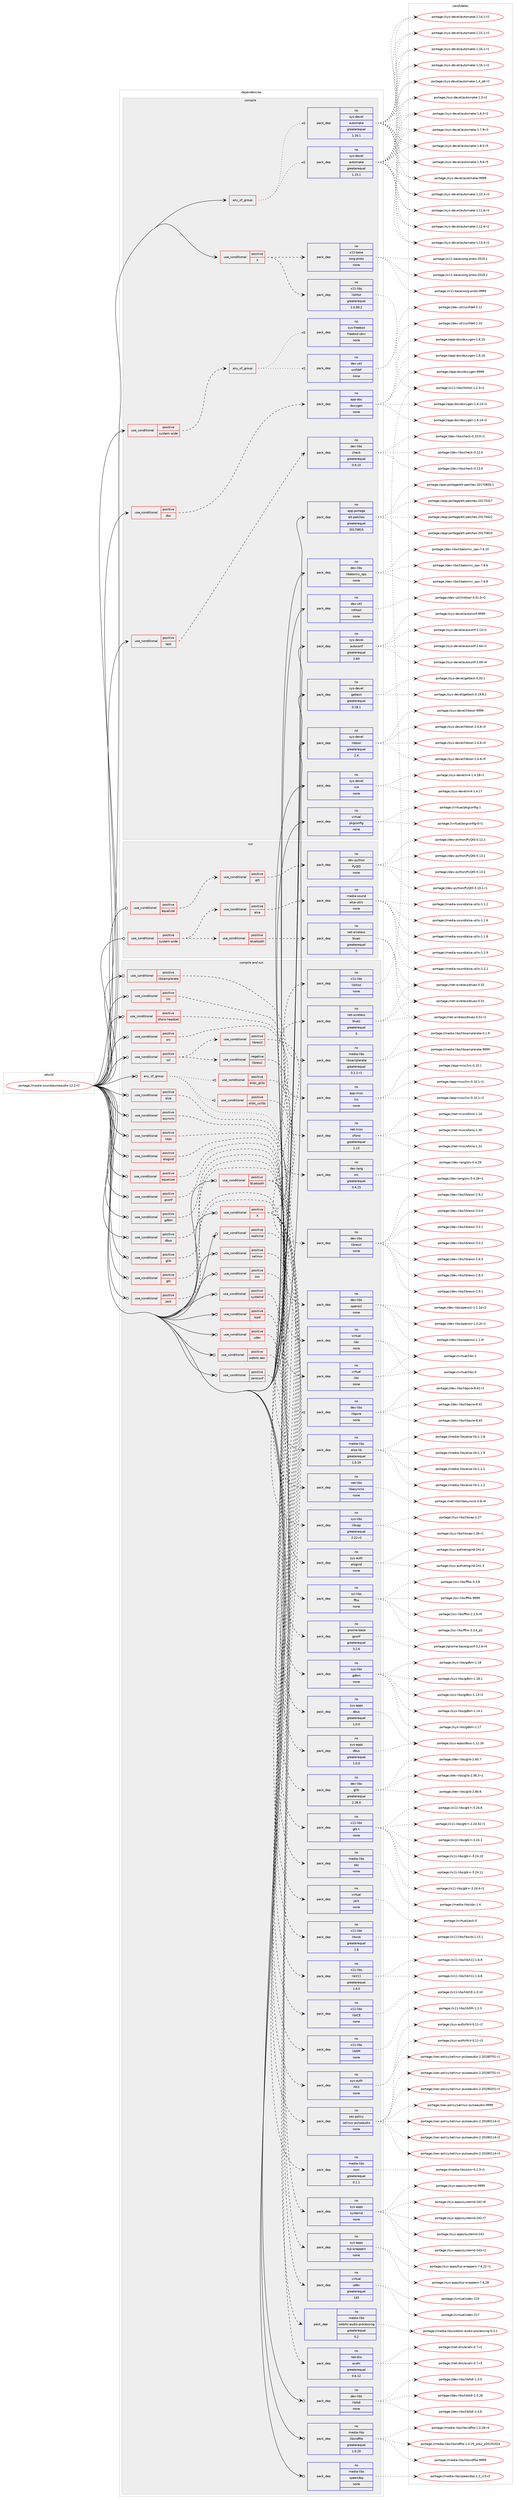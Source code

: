 digraph prolog {

# *************
# Graph options
# *************

newrank=true;
concentrate=true;
compound=true;
graph [rankdir=LR,fontname=Helvetica,fontsize=10,ranksep=1.5];#, ranksep=2.5, nodesep=0.2];
edge  [arrowhead=vee];
node  [fontname=Helvetica,fontsize=10];

# **********
# The ebuild
# **********

subgraph cluster_leftcol {
color=gray;
rank=same;
label=<<i>ebuild</i>>;
id [label="portage://media-sound/pulseaudio-12.2-r2", color=red, width=4, href="../media-sound/pulseaudio-12.2-r2.svg"];
}

# ****************
# The dependencies
# ****************

subgraph cluster_midcol {
color=gray;
label=<<i>dependencies</i>>;
subgraph cluster_compile {
fillcolor="#eeeeee";
style=filled;
label=<<i>compile</i>>;
subgraph any5363 {
dependency335177 [label=<<TABLE BORDER="0" CELLBORDER="1" CELLSPACING="0" CELLPADDING="4"><TR><TD CELLPADDING="10">any_of_group</TD></TR></TABLE>>, shape=none, color=red];subgraph pack246404 {
dependency335178 [label=<<TABLE BORDER="0" CELLBORDER="1" CELLSPACING="0" CELLPADDING="4" WIDTH="220"><TR><TD ROWSPAN="6" CELLPADDING="30">pack_dep</TD></TR><TR><TD WIDTH="110">no</TD></TR><TR><TD>sys-devel</TD></TR><TR><TD>automake</TD></TR><TR><TD>greaterequal</TD></TR><TR><TD>1.16.1</TD></TR></TABLE>>, shape=none, color=blue];
}
dependency335177:e -> dependency335178:w [weight=20,style="dotted",arrowhead="oinv"];
subgraph pack246405 {
dependency335179 [label=<<TABLE BORDER="0" CELLBORDER="1" CELLSPACING="0" CELLPADDING="4" WIDTH="220"><TR><TD ROWSPAN="6" CELLPADDING="30">pack_dep</TD></TR><TR><TD WIDTH="110">no</TD></TR><TR><TD>sys-devel</TD></TR><TR><TD>automake</TD></TR><TR><TD>greaterequal</TD></TR><TR><TD>1.15.1</TD></TR></TABLE>>, shape=none, color=blue];
}
dependency335177:e -> dependency335179:w [weight=20,style="dotted",arrowhead="oinv"];
}
id:e -> dependency335177:w [weight=20,style="solid",arrowhead="vee"];
subgraph cond83267 {
dependency335180 [label=<<TABLE BORDER="0" CELLBORDER="1" CELLSPACING="0" CELLPADDING="4"><TR><TD ROWSPAN="3" CELLPADDING="10">use_conditional</TD></TR><TR><TD>positive</TD></TR><TR><TD>X</TD></TR></TABLE>>, shape=none, color=red];
subgraph pack246406 {
dependency335181 [label=<<TABLE BORDER="0" CELLBORDER="1" CELLSPACING="0" CELLPADDING="4" WIDTH="220"><TR><TD ROWSPAN="6" CELLPADDING="30">pack_dep</TD></TR><TR><TD WIDTH="110">no</TD></TR><TR><TD>x11-base</TD></TR><TR><TD>xorg-proto</TD></TR><TR><TD>none</TD></TR><TR><TD></TD></TR></TABLE>>, shape=none, color=blue];
}
dependency335180:e -> dependency335181:w [weight=20,style="dashed",arrowhead="vee"];
subgraph pack246407 {
dependency335182 [label=<<TABLE BORDER="0" CELLBORDER="1" CELLSPACING="0" CELLPADDING="4" WIDTH="220"><TR><TD ROWSPAN="6" CELLPADDING="30">pack_dep</TD></TR><TR><TD WIDTH="110">no</TD></TR><TR><TD>x11-libs</TD></TR><TR><TD>libXtst</TD></TR><TR><TD>greaterequal</TD></TR><TR><TD>1.0.99.2</TD></TR></TABLE>>, shape=none, color=blue];
}
dependency335180:e -> dependency335182:w [weight=20,style="dashed",arrowhead="vee"];
}
id:e -> dependency335180:w [weight=20,style="solid",arrowhead="vee"];
subgraph cond83268 {
dependency335183 [label=<<TABLE BORDER="0" CELLBORDER="1" CELLSPACING="0" CELLPADDING="4"><TR><TD ROWSPAN="3" CELLPADDING="10">use_conditional</TD></TR><TR><TD>positive</TD></TR><TR><TD>doc</TD></TR></TABLE>>, shape=none, color=red];
subgraph pack246408 {
dependency335184 [label=<<TABLE BORDER="0" CELLBORDER="1" CELLSPACING="0" CELLPADDING="4" WIDTH="220"><TR><TD ROWSPAN="6" CELLPADDING="30">pack_dep</TD></TR><TR><TD WIDTH="110">no</TD></TR><TR><TD>app-doc</TD></TR><TR><TD>doxygen</TD></TR><TR><TD>none</TD></TR><TR><TD></TD></TR></TABLE>>, shape=none, color=blue];
}
dependency335183:e -> dependency335184:w [weight=20,style="dashed",arrowhead="vee"];
}
id:e -> dependency335183:w [weight=20,style="solid",arrowhead="vee"];
subgraph cond83269 {
dependency335185 [label=<<TABLE BORDER="0" CELLBORDER="1" CELLSPACING="0" CELLPADDING="4"><TR><TD ROWSPAN="3" CELLPADDING="10">use_conditional</TD></TR><TR><TD>positive</TD></TR><TR><TD>system-wide</TD></TR></TABLE>>, shape=none, color=red];
subgraph any5364 {
dependency335186 [label=<<TABLE BORDER="0" CELLBORDER="1" CELLSPACING="0" CELLPADDING="4"><TR><TD CELLPADDING="10">any_of_group</TD></TR></TABLE>>, shape=none, color=red];subgraph pack246409 {
dependency335187 [label=<<TABLE BORDER="0" CELLBORDER="1" CELLSPACING="0" CELLPADDING="4" WIDTH="220"><TR><TD ROWSPAN="6" CELLPADDING="30">pack_dep</TD></TR><TR><TD WIDTH="110">no</TD></TR><TR><TD>dev-util</TD></TR><TR><TD>unifdef</TD></TR><TR><TD>none</TD></TR><TR><TD></TD></TR></TABLE>>, shape=none, color=blue];
}
dependency335186:e -> dependency335187:w [weight=20,style="dotted",arrowhead="oinv"];
subgraph pack246410 {
dependency335188 [label=<<TABLE BORDER="0" CELLBORDER="1" CELLSPACING="0" CELLPADDING="4" WIDTH="220"><TR><TD ROWSPAN="6" CELLPADDING="30">pack_dep</TD></TR><TR><TD WIDTH="110">no</TD></TR><TR><TD>sys-freebsd</TD></TR><TR><TD>freebsd-ubin</TD></TR><TR><TD>none</TD></TR><TR><TD></TD></TR></TABLE>>, shape=none, color=blue];
}
dependency335186:e -> dependency335188:w [weight=20,style="dotted",arrowhead="oinv"];
}
dependency335185:e -> dependency335186:w [weight=20,style="dashed",arrowhead="vee"];
}
id:e -> dependency335185:w [weight=20,style="solid",arrowhead="vee"];
subgraph cond83270 {
dependency335189 [label=<<TABLE BORDER="0" CELLBORDER="1" CELLSPACING="0" CELLPADDING="4"><TR><TD ROWSPAN="3" CELLPADDING="10">use_conditional</TD></TR><TR><TD>positive</TD></TR><TR><TD>test</TD></TR></TABLE>>, shape=none, color=red];
subgraph pack246411 {
dependency335190 [label=<<TABLE BORDER="0" CELLBORDER="1" CELLSPACING="0" CELLPADDING="4" WIDTH="220"><TR><TD ROWSPAN="6" CELLPADDING="30">pack_dep</TD></TR><TR><TD WIDTH="110">no</TD></TR><TR><TD>dev-libs</TD></TR><TR><TD>check</TD></TR><TR><TD>greaterequal</TD></TR><TR><TD>0.9.10</TD></TR></TABLE>>, shape=none, color=blue];
}
dependency335189:e -> dependency335190:w [weight=20,style="dashed",arrowhead="vee"];
}
id:e -> dependency335189:w [weight=20,style="solid",arrowhead="vee"];
subgraph pack246412 {
dependency335191 [label=<<TABLE BORDER="0" CELLBORDER="1" CELLSPACING="0" CELLPADDING="4" WIDTH="220"><TR><TD ROWSPAN="6" CELLPADDING="30">pack_dep</TD></TR><TR><TD WIDTH="110">no</TD></TR><TR><TD>app-portage</TD></TR><TR><TD>elt-patches</TD></TR><TR><TD>greaterequal</TD></TR><TR><TD>20170815</TD></TR></TABLE>>, shape=none, color=blue];
}
id:e -> dependency335191:w [weight=20,style="solid",arrowhead="vee"];
subgraph pack246413 {
dependency335192 [label=<<TABLE BORDER="0" CELLBORDER="1" CELLSPACING="0" CELLPADDING="4" WIDTH="220"><TR><TD ROWSPAN="6" CELLPADDING="30">pack_dep</TD></TR><TR><TD WIDTH="110">no</TD></TR><TR><TD>dev-libs</TD></TR><TR><TD>libatomic_ops</TD></TR><TR><TD>none</TD></TR><TR><TD></TD></TR></TABLE>>, shape=none, color=blue];
}
id:e -> dependency335192:w [weight=20,style="solid",arrowhead="vee"];
subgraph pack246414 {
dependency335193 [label=<<TABLE BORDER="0" CELLBORDER="1" CELLSPACING="0" CELLPADDING="4" WIDTH="220"><TR><TD ROWSPAN="6" CELLPADDING="30">pack_dep</TD></TR><TR><TD WIDTH="110">no</TD></TR><TR><TD>dev-util</TD></TR><TR><TD>intltool</TD></TR><TR><TD>none</TD></TR><TR><TD></TD></TR></TABLE>>, shape=none, color=blue];
}
id:e -> dependency335193:w [weight=20,style="solid",arrowhead="vee"];
subgraph pack246415 {
dependency335194 [label=<<TABLE BORDER="0" CELLBORDER="1" CELLSPACING="0" CELLPADDING="4" WIDTH="220"><TR><TD ROWSPAN="6" CELLPADDING="30">pack_dep</TD></TR><TR><TD WIDTH="110">no</TD></TR><TR><TD>sys-devel</TD></TR><TR><TD>autoconf</TD></TR><TR><TD>greaterequal</TD></TR><TR><TD>2.69</TD></TR></TABLE>>, shape=none, color=blue];
}
id:e -> dependency335194:w [weight=20,style="solid",arrowhead="vee"];
subgraph pack246416 {
dependency335195 [label=<<TABLE BORDER="0" CELLBORDER="1" CELLSPACING="0" CELLPADDING="4" WIDTH="220"><TR><TD ROWSPAN="6" CELLPADDING="30">pack_dep</TD></TR><TR><TD WIDTH="110">no</TD></TR><TR><TD>sys-devel</TD></TR><TR><TD>gettext</TD></TR><TR><TD>greaterequal</TD></TR><TR><TD>0.18.1</TD></TR></TABLE>>, shape=none, color=blue];
}
id:e -> dependency335195:w [weight=20,style="solid",arrowhead="vee"];
subgraph pack246417 {
dependency335196 [label=<<TABLE BORDER="0" CELLBORDER="1" CELLSPACING="0" CELLPADDING="4" WIDTH="220"><TR><TD ROWSPAN="6" CELLPADDING="30">pack_dep</TD></TR><TR><TD WIDTH="110">no</TD></TR><TR><TD>sys-devel</TD></TR><TR><TD>libtool</TD></TR><TR><TD>greaterequal</TD></TR><TR><TD>2.4</TD></TR></TABLE>>, shape=none, color=blue];
}
id:e -> dependency335196:w [weight=20,style="solid",arrowhead="vee"];
subgraph pack246418 {
dependency335197 [label=<<TABLE BORDER="0" CELLBORDER="1" CELLSPACING="0" CELLPADDING="4" WIDTH="220"><TR><TD ROWSPAN="6" CELLPADDING="30">pack_dep</TD></TR><TR><TD WIDTH="110">no</TD></TR><TR><TD>sys-devel</TD></TR><TR><TD>m4</TD></TR><TR><TD>none</TD></TR><TR><TD></TD></TR></TABLE>>, shape=none, color=blue];
}
id:e -> dependency335197:w [weight=20,style="solid",arrowhead="vee"];
subgraph pack246419 {
dependency335198 [label=<<TABLE BORDER="0" CELLBORDER="1" CELLSPACING="0" CELLPADDING="4" WIDTH="220"><TR><TD ROWSPAN="6" CELLPADDING="30">pack_dep</TD></TR><TR><TD WIDTH="110">no</TD></TR><TR><TD>virtual</TD></TR><TR><TD>pkgconfig</TD></TR><TR><TD>none</TD></TR><TR><TD></TD></TR></TABLE>>, shape=none, color=blue];
}
id:e -> dependency335198:w [weight=20,style="solid",arrowhead="vee"];
}
subgraph cluster_compileandrun {
fillcolor="#eeeeee";
style=filled;
label=<<i>compile and run</i>>;
subgraph any5365 {
dependency335199 [label=<<TABLE BORDER="0" CELLBORDER="1" CELLSPACING="0" CELLPADDING="4"><TR><TD CELLPADDING="10">any_of_group</TD></TR></TABLE>>, shape=none, color=red];subgraph cond83271 {
dependency335200 [label=<<TABLE BORDER="0" CELLBORDER="1" CELLSPACING="0" CELLPADDING="4"><TR><TD ROWSPAN="3" CELLPADDING="10">use_conditional</TD></TR><TR><TD>positive</TD></TR><TR><TD>elibc_glibc</TD></TR></TABLE>>, shape=none, color=red];
subgraph pack246420 {
dependency335201 [label=<<TABLE BORDER="0" CELLBORDER="1" CELLSPACING="0" CELLPADDING="4" WIDTH="220"><TR><TD ROWSPAN="6" CELLPADDING="30">pack_dep</TD></TR><TR><TD WIDTH="110">no</TD></TR><TR><TD>virtual</TD></TR><TR><TD>libc</TD></TR><TR><TD>none</TD></TR><TR><TD></TD></TR></TABLE>>, shape=none, color=blue];
}
dependency335200:e -> dependency335201:w [weight=20,style="dashed",arrowhead="vee"];
}
dependency335199:e -> dependency335200:w [weight=20,style="dotted",arrowhead="oinv"];
subgraph cond83272 {
dependency335202 [label=<<TABLE BORDER="0" CELLBORDER="1" CELLSPACING="0" CELLPADDING="4"><TR><TD ROWSPAN="3" CELLPADDING="10">use_conditional</TD></TR><TR><TD>positive</TD></TR><TR><TD>elibc_uclibc</TD></TR></TABLE>>, shape=none, color=red];
subgraph pack246421 {
dependency335203 [label=<<TABLE BORDER="0" CELLBORDER="1" CELLSPACING="0" CELLPADDING="4" WIDTH="220"><TR><TD ROWSPAN="6" CELLPADDING="30">pack_dep</TD></TR><TR><TD WIDTH="110">no</TD></TR><TR><TD>virtual</TD></TR><TR><TD>libc</TD></TR><TR><TD>none</TD></TR><TR><TD></TD></TR></TABLE>>, shape=none, color=blue];
}
dependency335202:e -> dependency335203:w [weight=20,style="dashed",arrowhead="vee"];
}
dependency335199:e -> dependency335202:w [weight=20,style="dotted",arrowhead="oinv"];
subgraph pack246422 {
dependency335204 [label=<<TABLE BORDER="0" CELLBORDER="1" CELLSPACING="0" CELLPADDING="4" WIDTH="220"><TR><TD ROWSPAN="6" CELLPADDING="30">pack_dep</TD></TR><TR><TD WIDTH="110">no</TD></TR><TR><TD>dev-libs</TD></TR><TR><TD>libpcre</TD></TR><TR><TD>none</TD></TR><TR><TD></TD></TR></TABLE>>, shape=none, color=blue];
}
dependency335199:e -> dependency335204:w [weight=20,style="dotted",arrowhead="oinv"];
}
id:e -> dependency335199:w [weight=20,style="solid",arrowhead="odotvee"];
subgraph cond83273 {
dependency335205 [label=<<TABLE BORDER="0" CELLBORDER="1" CELLSPACING="0" CELLPADDING="4"><TR><TD ROWSPAN="3" CELLPADDING="10">use_conditional</TD></TR><TR><TD>positive</TD></TR><TR><TD>X</TD></TR></TABLE>>, shape=none, color=red];
subgraph pack246423 {
dependency335206 [label=<<TABLE BORDER="0" CELLBORDER="1" CELLSPACING="0" CELLPADDING="4" WIDTH="220"><TR><TD ROWSPAN="6" CELLPADDING="30">pack_dep</TD></TR><TR><TD WIDTH="110">no</TD></TR><TR><TD>x11-libs</TD></TR><TR><TD>libX11</TD></TR><TR><TD>greaterequal</TD></TR><TR><TD>1.4.0</TD></TR></TABLE>>, shape=none, color=blue];
}
dependency335205:e -> dependency335206:w [weight=20,style="dashed",arrowhead="vee"];
subgraph pack246424 {
dependency335207 [label=<<TABLE BORDER="0" CELLBORDER="1" CELLSPACING="0" CELLPADDING="4" WIDTH="220"><TR><TD ROWSPAN="6" CELLPADDING="30">pack_dep</TD></TR><TR><TD WIDTH="110">no</TD></TR><TR><TD>x11-libs</TD></TR><TR><TD>libxcb</TD></TR><TR><TD>greaterequal</TD></TR><TR><TD>1.6</TD></TR></TABLE>>, shape=none, color=blue];
}
dependency335205:e -> dependency335207:w [weight=20,style="dashed",arrowhead="vee"];
subgraph pack246425 {
dependency335208 [label=<<TABLE BORDER="0" CELLBORDER="1" CELLSPACING="0" CELLPADDING="4" WIDTH="220"><TR><TD ROWSPAN="6" CELLPADDING="30">pack_dep</TD></TR><TR><TD WIDTH="110">no</TD></TR><TR><TD>x11-libs</TD></TR><TR><TD>libSM</TD></TR><TR><TD>none</TD></TR><TR><TD></TD></TR></TABLE>>, shape=none, color=blue];
}
dependency335205:e -> dependency335208:w [weight=20,style="dashed",arrowhead="vee"];
subgraph pack246426 {
dependency335209 [label=<<TABLE BORDER="0" CELLBORDER="1" CELLSPACING="0" CELLPADDING="4" WIDTH="220"><TR><TD ROWSPAN="6" CELLPADDING="30">pack_dep</TD></TR><TR><TD WIDTH="110">no</TD></TR><TR><TD>x11-libs</TD></TR><TR><TD>libICE</TD></TR><TR><TD>none</TD></TR><TR><TD></TD></TR></TABLE>>, shape=none, color=blue];
}
dependency335205:e -> dependency335209:w [weight=20,style="dashed",arrowhead="vee"];
subgraph pack246427 {
dependency335210 [label=<<TABLE BORDER="0" CELLBORDER="1" CELLSPACING="0" CELLPADDING="4" WIDTH="220"><TR><TD ROWSPAN="6" CELLPADDING="30">pack_dep</TD></TR><TR><TD WIDTH="110">no</TD></TR><TR><TD>x11-libs</TD></TR><TR><TD>libXtst</TD></TR><TR><TD>none</TD></TR><TR><TD></TD></TR></TABLE>>, shape=none, color=blue];
}
dependency335205:e -> dependency335210:w [weight=20,style="dashed",arrowhead="vee"];
}
id:e -> dependency335205:w [weight=20,style="solid",arrowhead="odotvee"];
subgraph cond83274 {
dependency335211 [label=<<TABLE BORDER="0" CELLBORDER="1" CELLSPACING="0" CELLPADDING="4"><TR><TD ROWSPAN="3" CELLPADDING="10">use_conditional</TD></TR><TR><TD>positive</TD></TR><TR><TD>alsa</TD></TR></TABLE>>, shape=none, color=red];
subgraph pack246428 {
dependency335212 [label=<<TABLE BORDER="0" CELLBORDER="1" CELLSPACING="0" CELLPADDING="4" WIDTH="220"><TR><TD ROWSPAN="6" CELLPADDING="30">pack_dep</TD></TR><TR><TD WIDTH="110">no</TD></TR><TR><TD>media-libs</TD></TR><TR><TD>alsa-lib</TD></TR><TR><TD>greaterequal</TD></TR><TR><TD>1.0.19</TD></TR></TABLE>>, shape=none, color=blue];
}
dependency335211:e -> dependency335212:w [weight=20,style="dashed",arrowhead="vee"];
}
id:e -> dependency335211:w [weight=20,style="solid",arrowhead="odotvee"];
subgraph cond83275 {
dependency335213 [label=<<TABLE BORDER="0" CELLBORDER="1" CELLSPACING="0" CELLPADDING="4"><TR><TD ROWSPAN="3" CELLPADDING="10">use_conditional</TD></TR><TR><TD>positive</TD></TR><TR><TD>asyncns</TD></TR></TABLE>>, shape=none, color=red];
subgraph pack246429 {
dependency335214 [label=<<TABLE BORDER="0" CELLBORDER="1" CELLSPACING="0" CELLPADDING="4" WIDTH="220"><TR><TD ROWSPAN="6" CELLPADDING="30">pack_dep</TD></TR><TR><TD WIDTH="110">no</TD></TR><TR><TD>net-libs</TD></TR><TR><TD>libasyncns</TD></TR><TR><TD>none</TD></TR><TR><TD></TD></TR></TABLE>>, shape=none, color=blue];
}
dependency335213:e -> dependency335214:w [weight=20,style="dashed",arrowhead="vee"];
}
id:e -> dependency335213:w [weight=20,style="solid",arrowhead="odotvee"];
subgraph cond83276 {
dependency335215 [label=<<TABLE BORDER="0" CELLBORDER="1" CELLSPACING="0" CELLPADDING="4"><TR><TD ROWSPAN="3" CELLPADDING="10">use_conditional</TD></TR><TR><TD>positive</TD></TR><TR><TD>bluetooth</TD></TR></TABLE>>, shape=none, color=red];
subgraph pack246430 {
dependency335216 [label=<<TABLE BORDER="0" CELLBORDER="1" CELLSPACING="0" CELLPADDING="4" WIDTH="220"><TR><TD ROWSPAN="6" CELLPADDING="30">pack_dep</TD></TR><TR><TD WIDTH="110">no</TD></TR><TR><TD>net-wireless</TD></TR><TR><TD>bluez</TD></TR><TR><TD>greaterequal</TD></TR><TR><TD>5</TD></TR></TABLE>>, shape=none, color=blue];
}
dependency335215:e -> dependency335216:w [weight=20,style="dashed",arrowhead="vee"];
subgraph pack246431 {
dependency335217 [label=<<TABLE BORDER="0" CELLBORDER="1" CELLSPACING="0" CELLPADDING="4" WIDTH="220"><TR><TD ROWSPAN="6" CELLPADDING="30">pack_dep</TD></TR><TR><TD WIDTH="110">no</TD></TR><TR><TD>sys-apps</TD></TR><TR><TD>dbus</TD></TR><TR><TD>greaterequal</TD></TR><TR><TD>1.0.0</TD></TR></TABLE>>, shape=none, color=blue];
}
dependency335215:e -> dependency335217:w [weight=20,style="dashed",arrowhead="vee"];
subgraph pack246432 {
dependency335218 [label=<<TABLE BORDER="0" CELLBORDER="1" CELLSPACING="0" CELLPADDING="4" WIDTH="220"><TR><TD ROWSPAN="6" CELLPADDING="30">pack_dep</TD></TR><TR><TD WIDTH="110">no</TD></TR><TR><TD>media-libs</TD></TR><TR><TD>sbc</TD></TR><TR><TD>none</TD></TR><TR><TD></TD></TR></TABLE>>, shape=none, color=blue];
}
dependency335215:e -> dependency335218:w [weight=20,style="dashed",arrowhead="vee"];
}
id:e -> dependency335215:w [weight=20,style="solid",arrowhead="odotvee"];
subgraph cond83277 {
dependency335219 [label=<<TABLE BORDER="0" CELLBORDER="1" CELLSPACING="0" CELLPADDING="4"><TR><TD ROWSPAN="3" CELLPADDING="10">use_conditional</TD></TR><TR><TD>positive</TD></TR><TR><TD>caps</TD></TR></TABLE>>, shape=none, color=red];
subgraph pack246433 {
dependency335220 [label=<<TABLE BORDER="0" CELLBORDER="1" CELLSPACING="0" CELLPADDING="4" WIDTH="220"><TR><TD ROWSPAN="6" CELLPADDING="30">pack_dep</TD></TR><TR><TD WIDTH="110">no</TD></TR><TR><TD>sys-libs</TD></TR><TR><TD>libcap</TD></TR><TR><TD>greaterequal</TD></TR><TR><TD>2.22-r2</TD></TR></TABLE>>, shape=none, color=blue];
}
dependency335219:e -> dependency335220:w [weight=20,style="dashed",arrowhead="vee"];
}
id:e -> dependency335219:w [weight=20,style="solid",arrowhead="odotvee"];
subgraph cond83278 {
dependency335221 [label=<<TABLE BORDER="0" CELLBORDER="1" CELLSPACING="0" CELLPADDING="4"><TR><TD ROWSPAN="3" CELLPADDING="10">use_conditional</TD></TR><TR><TD>positive</TD></TR><TR><TD>dbus</TD></TR></TABLE>>, shape=none, color=red];
subgraph pack246434 {
dependency335222 [label=<<TABLE BORDER="0" CELLBORDER="1" CELLSPACING="0" CELLPADDING="4" WIDTH="220"><TR><TD ROWSPAN="6" CELLPADDING="30">pack_dep</TD></TR><TR><TD WIDTH="110">no</TD></TR><TR><TD>sys-apps</TD></TR><TR><TD>dbus</TD></TR><TR><TD>greaterequal</TD></TR><TR><TD>1.0.0</TD></TR></TABLE>>, shape=none, color=blue];
}
dependency335221:e -> dependency335222:w [weight=20,style="dashed",arrowhead="vee"];
}
id:e -> dependency335221:w [weight=20,style="solid",arrowhead="odotvee"];
subgraph cond83279 {
dependency335223 [label=<<TABLE BORDER="0" CELLBORDER="1" CELLSPACING="0" CELLPADDING="4"><TR><TD ROWSPAN="3" CELLPADDING="10">use_conditional</TD></TR><TR><TD>positive</TD></TR><TR><TD>elogind</TD></TR></TABLE>>, shape=none, color=red];
subgraph pack246435 {
dependency335224 [label=<<TABLE BORDER="0" CELLBORDER="1" CELLSPACING="0" CELLPADDING="4" WIDTH="220"><TR><TD ROWSPAN="6" CELLPADDING="30">pack_dep</TD></TR><TR><TD WIDTH="110">no</TD></TR><TR><TD>sys-auth</TD></TR><TR><TD>elogind</TD></TR><TR><TD>none</TD></TR><TR><TD></TD></TR></TABLE>>, shape=none, color=blue];
}
dependency335223:e -> dependency335224:w [weight=20,style="dashed",arrowhead="vee"];
}
id:e -> dependency335223:w [weight=20,style="solid",arrowhead="odotvee"];
subgraph cond83280 {
dependency335225 [label=<<TABLE BORDER="0" CELLBORDER="1" CELLSPACING="0" CELLPADDING="4"><TR><TD ROWSPAN="3" CELLPADDING="10">use_conditional</TD></TR><TR><TD>positive</TD></TR><TR><TD>equalizer</TD></TR></TABLE>>, shape=none, color=red];
subgraph pack246436 {
dependency335226 [label=<<TABLE BORDER="0" CELLBORDER="1" CELLSPACING="0" CELLPADDING="4" WIDTH="220"><TR><TD ROWSPAN="6" CELLPADDING="30">pack_dep</TD></TR><TR><TD WIDTH="110">no</TD></TR><TR><TD>sci-libs</TD></TR><TR><TD>fftw</TD></TR><TR><TD>none</TD></TR><TR><TD></TD></TR></TABLE>>, shape=none, color=blue];
}
dependency335225:e -> dependency335226:w [weight=20,style="dashed",arrowhead="vee"];
}
id:e -> dependency335225:w [weight=20,style="solid",arrowhead="odotvee"];
subgraph cond83281 {
dependency335227 [label=<<TABLE BORDER="0" CELLBORDER="1" CELLSPACING="0" CELLPADDING="4"><TR><TD ROWSPAN="3" CELLPADDING="10">use_conditional</TD></TR><TR><TD>positive</TD></TR><TR><TD>gconf</TD></TR></TABLE>>, shape=none, color=red];
subgraph pack246437 {
dependency335228 [label=<<TABLE BORDER="0" CELLBORDER="1" CELLSPACING="0" CELLPADDING="4" WIDTH="220"><TR><TD ROWSPAN="6" CELLPADDING="30">pack_dep</TD></TR><TR><TD WIDTH="110">no</TD></TR><TR><TD>gnome-base</TD></TR><TR><TD>gconf</TD></TR><TR><TD>greaterequal</TD></TR><TR><TD>3.2.6</TD></TR></TABLE>>, shape=none, color=blue];
}
dependency335227:e -> dependency335228:w [weight=20,style="dashed",arrowhead="vee"];
}
id:e -> dependency335227:w [weight=20,style="solid",arrowhead="odotvee"];
subgraph cond83282 {
dependency335229 [label=<<TABLE BORDER="0" CELLBORDER="1" CELLSPACING="0" CELLPADDING="4"><TR><TD ROWSPAN="3" CELLPADDING="10">use_conditional</TD></TR><TR><TD>positive</TD></TR><TR><TD>gdbm</TD></TR></TABLE>>, shape=none, color=red];
subgraph pack246438 {
dependency335230 [label=<<TABLE BORDER="0" CELLBORDER="1" CELLSPACING="0" CELLPADDING="4" WIDTH="220"><TR><TD ROWSPAN="6" CELLPADDING="30">pack_dep</TD></TR><TR><TD WIDTH="110">no</TD></TR><TR><TD>sys-libs</TD></TR><TR><TD>gdbm</TD></TR><TR><TD>none</TD></TR><TR><TD></TD></TR></TABLE>>, shape=none, color=blue];
}
dependency335229:e -> dependency335230:w [weight=20,style="dashed",arrowhead="vee"];
}
id:e -> dependency335229:w [weight=20,style="solid",arrowhead="odotvee"];
subgraph cond83283 {
dependency335231 [label=<<TABLE BORDER="0" CELLBORDER="1" CELLSPACING="0" CELLPADDING="4"><TR><TD ROWSPAN="3" CELLPADDING="10">use_conditional</TD></TR><TR><TD>positive</TD></TR><TR><TD>glib</TD></TR></TABLE>>, shape=none, color=red];
subgraph pack246439 {
dependency335232 [label=<<TABLE BORDER="0" CELLBORDER="1" CELLSPACING="0" CELLPADDING="4" WIDTH="220"><TR><TD ROWSPAN="6" CELLPADDING="30">pack_dep</TD></TR><TR><TD WIDTH="110">no</TD></TR><TR><TD>dev-libs</TD></TR><TR><TD>glib</TD></TR><TR><TD>greaterequal</TD></TR><TR><TD>2.26.0</TD></TR></TABLE>>, shape=none, color=blue];
}
dependency335231:e -> dependency335232:w [weight=20,style="dashed",arrowhead="vee"];
}
id:e -> dependency335231:w [weight=20,style="solid",arrowhead="odotvee"];
subgraph cond83284 {
dependency335233 [label=<<TABLE BORDER="0" CELLBORDER="1" CELLSPACING="0" CELLPADDING="4"><TR><TD ROWSPAN="3" CELLPADDING="10">use_conditional</TD></TR><TR><TD>positive</TD></TR><TR><TD>gtk</TD></TR></TABLE>>, shape=none, color=red];
subgraph pack246440 {
dependency335234 [label=<<TABLE BORDER="0" CELLBORDER="1" CELLSPACING="0" CELLPADDING="4" WIDTH="220"><TR><TD ROWSPAN="6" CELLPADDING="30">pack_dep</TD></TR><TR><TD WIDTH="110">no</TD></TR><TR><TD>x11-libs</TD></TR><TR><TD>gtk+</TD></TR><TR><TD>none</TD></TR><TR><TD></TD></TR></TABLE>>, shape=none, color=blue];
}
dependency335233:e -> dependency335234:w [weight=20,style="dashed",arrowhead="vee"];
}
id:e -> dependency335233:w [weight=20,style="solid",arrowhead="odotvee"];
subgraph cond83285 {
dependency335235 [label=<<TABLE BORDER="0" CELLBORDER="1" CELLSPACING="0" CELLPADDING="4"><TR><TD ROWSPAN="3" CELLPADDING="10">use_conditional</TD></TR><TR><TD>positive</TD></TR><TR><TD>jack</TD></TR></TABLE>>, shape=none, color=red];
subgraph pack246441 {
dependency335236 [label=<<TABLE BORDER="0" CELLBORDER="1" CELLSPACING="0" CELLPADDING="4" WIDTH="220"><TR><TD ROWSPAN="6" CELLPADDING="30">pack_dep</TD></TR><TR><TD WIDTH="110">no</TD></TR><TR><TD>virtual</TD></TR><TR><TD>jack</TD></TR><TR><TD>none</TD></TR><TR><TD></TD></TR></TABLE>>, shape=none, color=blue];
}
dependency335235:e -> dependency335236:w [weight=20,style="dashed",arrowhead="vee"];
}
id:e -> dependency335235:w [weight=20,style="solid",arrowhead="odotvee"];
subgraph cond83286 {
dependency335237 [label=<<TABLE BORDER="0" CELLBORDER="1" CELLSPACING="0" CELLPADDING="4"><TR><TD ROWSPAN="3" CELLPADDING="10">use_conditional</TD></TR><TR><TD>positive</TD></TR><TR><TD>libsamplerate</TD></TR></TABLE>>, shape=none, color=red];
subgraph pack246442 {
dependency335238 [label=<<TABLE BORDER="0" CELLBORDER="1" CELLSPACING="0" CELLPADDING="4" WIDTH="220"><TR><TD ROWSPAN="6" CELLPADDING="30">pack_dep</TD></TR><TR><TD WIDTH="110">no</TD></TR><TR><TD>media-libs</TD></TR><TR><TD>libsamplerate</TD></TR><TR><TD>greaterequal</TD></TR><TR><TD>0.1.1-r1</TD></TR></TABLE>>, shape=none, color=blue];
}
dependency335237:e -> dependency335238:w [weight=20,style="dashed",arrowhead="vee"];
}
id:e -> dependency335237:w [weight=20,style="solid",arrowhead="odotvee"];
subgraph cond83287 {
dependency335239 [label=<<TABLE BORDER="0" CELLBORDER="1" CELLSPACING="0" CELLPADDING="4"><TR><TD ROWSPAN="3" CELLPADDING="10">use_conditional</TD></TR><TR><TD>positive</TD></TR><TR><TD>lirc</TD></TR></TABLE>>, shape=none, color=red];
subgraph pack246443 {
dependency335240 [label=<<TABLE BORDER="0" CELLBORDER="1" CELLSPACING="0" CELLPADDING="4" WIDTH="220"><TR><TD ROWSPAN="6" CELLPADDING="30">pack_dep</TD></TR><TR><TD WIDTH="110">no</TD></TR><TR><TD>app-misc</TD></TR><TR><TD>lirc</TD></TR><TR><TD>none</TD></TR><TR><TD></TD></TR></TABLE>>, shape=none, color=blue];
}
dependency335239:e -> dependency335240:w [weight=20,style="dashed",arrowhead="vee"];
}
id:e -> dependency335239:w [weight=20,style="solid",arrowhead="odotvee"];
subgraph cond83288 {
dependency335241 [label=<<TABLE BORDER="0" CELLBORDER="1" CELLSPACING="0" CELLPADDING="4"><TR><TD ROWSPAN="3" CELLPADDING="10">use_conditional</TD></TR><TR><TD>positive</TD></TR><TR><TD>ofono-headset</TD></TR></TABLE>>, shape=none, color=red];
subgraph pack246444 {
dependency335242 [label=<<TABLE BORDER="0" CELLBORDER="1" CELLSPACING="0" CELLPADDING="4" WIDTH="220"><TR><TD ROWSPAN="6" CELLPADDING="30">pack_dep</TD></TR><TR><TD WIDTH="110">no</TD></TR><TR><TD>net-misc</TD></TR><TR><TD>ofono</TD></TR><TR><TD>greaterequal</TD></TR><TR><TD>1.13</TD></TR></TABLE>>, shape=none, color=blue];
}
dependency335241:e -> dependency335242:w [weight=20,style="dashed",arrowhead="vee"];
}
id:e -> dependency335241:w [weight=20,style="solid",arrowhead="odotvee"];
subgraph cond83289 {
dependency335243 [label=<<TABLE BORDER="0" CELLBORDER="1" CELLSPACING="0" CELLPADDING="4"><TR><TD ROWSPAN="3" CELLPADDING="10">use_conditional</TD></TR><TR><TD>positive</TD></TR><TR><TD>orc</TD></TR></TABLE>>, shape=none, color=red];
subgraph pack246445 {
dependency335244 [label=<<TABLE BORDER="0" CELLBORDER="1" CELLSPACING="0" CELLPADDING="4" WIDTH="220"><TR><TD ROWSPAN="6" CELLPADDING="30">pack_dep</TD></TR><TR><TD WIDTH="110">no</TD></TR><TR><TD>dev-lang</TD></TR><TR><TD>orc</TD></TR><TR><TD>greaterequal</TD></TR><TR><TD>0.4.15</TD></TR></TABLE>>, shape=none, color=blue];
}
dependency335243:e -> dependency335244:w [weight=20,style="dashed",arrowhead="vee"];
}
id:e -> dependency335243:w [weight=20,style="solid",arrowhead="odotvee"];
subgraph cond83290 {
dependency335245 [label=<<TABLE BORDER="0" CELLBORDER="1" CELLSPACING="0" CELLPADDING="4"><TR><TD ROWSPAN="3" CELLPADDING="10">use_conditional</TD></TR><TR><TD>positive</TD></TR><TR><TD>realtime</TD></TR></TABLE>>, shape=none, color=red];
subgraph pack246446 {
dependency335246 [label=<<TABLE BORDER="0" CELLBORDER="1" CELLSPACING="0" CELLPADDING="4" WIDTH="220"><TR><TD ROWSPAN="6" CELLPADDING="30">pack_dep</TD></TR><TR><TD WIDTH="110">no</TD></TR><TR><TD>sys-auth</TD></TR><TR><TD>rtkit</TD></TR><TR><TD>none</TD></TR><TR><TD></TD></TR></TABLE>>, shape=none, color=blue];
}
dependency335245:e -> dependency335246:w [weight=20,style="dashed",arrowhead="vee"];
}
id:e -> dependency335245:w [weight=20,style="solid",arrowhead="odotvee"];
subgraph cond83291 {
dependency335247 [label=<<TABLE BORDER="0" CELLBORDER="1" CELLSPACING="0" CELLPADDING="4"><TR><TD ROWSPAN="3" CELLPADDING="10">use_conditional</TD></TR><TR><TD>positive</TD></TR><TR><TD>selinux</TD></TR></TABLE>>, shape=none, color=red];
subgraph pack246447 {
dependency335248 [label=<<TABLE BORDER="0" CELLBORDER="1" CELLSPACING="0" CELLPADDING="4" WIDTH="220"><TR><TD ROWSPAN="6" CELLPADDING="30">pack_dep</TD></TR><TR><TD WIDTH="110">no</TD></TR><TR><TD>sec-policy</TD></TR><TR><TD>selinux-pulseaudio</TD></TR><TR><TD>none</TD></TR><TR><TD></TD></TR></TABLE>>, shape=none, color=blue];
}
dependency335247:e -> dependency335248:w [weight=20,style="dashed",arrowhead="vee"];
}
id:e -> dependency335247:w [weight=20,style="solid",arrowhead="odotvee"];
subgraph cond83292 {
dependency335249 [label=<<TABLE BORDER="0" CELLBORDER="1" CELLSPACING="0" CELLPADDING="4"><TR><TD ROWSPAN="3" CELLPADDING="10">use_conditional</TD></TR><TR><TD>positive</TD></TR><TR><TD>sox</TD></TR></TABLE>>, shape=none, color=red];
subgraph pack246448 {
dependency335250 [label=<<TABLE BORDER="0" CELLBORDER="1" CELLSPACING="0" CELLPADDING="4" WIDTH="220"><TR><TD ROWSPAN="6" CELLPADDING="30">pack_dep</TD></TR><TR><TD WIDTH="110">no</TD></TR><TR><TD>media-libs</TD></TR><TR><TD>soxr</TD></TR><TR><TD>greaterequal</TD></TR><TR><TD>0.1.1</TD></TR></TABLE>>, shape=none, color=blue];
}
dependency335249:e -> dependency335250:w [weight=20,style="dashed",arrowhead="vee"];
}
id:e -> dependency335249:w [weight=20,style="solid",arrowhead="odotvee"];
subgraph cond83293 {
dependency335251 [label=<<TABLE BORDER="0" CELLBORDER="1" CELLSPACING="0" CELLPADDING="4"><TR><TD ROWSPAN="3" CELLPADDING="10">use_conditional</TD></TR><TR><TD>positive</TD></TR><TR><TD>ssl</TD></TR></TABLE>>, shape=none, color=red];
subgraph cond83294 {
dependency335252 [label=<<TABLE BORDER="0" CELLBORDER="1" CELLSPACING="0" CELLPADDING="4"><TR><TD ROWSPAN="3" CELLPADDING="10">use_conditional</TD></TR><TR><TD>negative</TD></TR><TR><TD>libressl</TD></TR></TABLE>>, shape=none, color=red];
subgraph pack246449 {
dependency335253 [label=<<TABLE BORDER="0" CELLBORDER="1" CELLSPACING="0" CELLPADDING="4" WIDTH="220"><TR><TD ROWSPAN="6" CELLPADDING="30">pack_dep</TD></TR><TR><TD WIDTH="110">no</TD></TR><TR><TD>dev-libs</TD></TR><TR><TD>openssl</TD></TR><TR><TD>none</TD></TR><TR><TD></TD></TR></TABLE>>, shape=none, color=blue];
}
dependency335252:e -> dependency335253:w [weight=20,style="dashed",arrowhead="vee"];
}
dependency335251:e -> dependency335252:w [weight=20,style="dashed",arrowhead="vee"];
subgraph cond83295 {
dependency335254 [label=<<TABLE BORDER="0" CELLBORDER="1" CELLSPACING="0" CELLPADDING="4"><TR><TD ROWSPAN="3" CELLPADDING="10">use_conditional</TD></TR><TR><TD>positive</TD></TR><TR><TD>libressl</TD></TR></TABLE>>, shape=none, color=red];
subgraph pack246450 {
dependency335255 [label=<<TABLE BORDER="0" CELLBORDER="1" CELLSPACING="0" CELLPADDING="4" WIDTH="220"><TR><TD ROWSPAN="6" CELLPADDING="30">pack_dep</TD></TR><TR><TD WIDTH="110">no</TD></TR><TR><TD>dev-libs</TD></TR><TR><TD>libressl</TD></TR><TR><TD>none</TD></TR><TR><TD></TD></TR></TABLE>>, shape=none, color=blue];
}
dependency335254:e -> dependency335255:w [weight=20,style="dashed",arrowhead="vee"];
}
dependency335251:e -> dependency335254:w [weight=20,style="dashed",arrowhead="vee"];
}
id:e -> dependency335251:w [weight=20,style="solid",arrowhead="odotvee"];
subgraph cond83296 {
dependency335256 [label=<<TABLE BORDER="0" CELLBORDER="1" CELLSPACING="0" CELLPADDING="4"><TR><TD ROWSPAN="3" CELLPADDING="10">use_conditional</TD></TR><TR><TD>positive</TD></TR><TR><TD>systemd</TD></TR></TABLE>>, shape=none, color=red];
subgraph pack246451 {
dependency335257 [label=<<TABLE BORDER="0" CELLBORDER="1" CELLSPACING="0" CELLPADDING="4" WIDTH="220"><TR><TD ROWSPAN="6" CELLPADDING="30">pack_dep</TD></TR><TR><TD WIDTH="110">no</TD></TR><TR><TD>sys-apps</TD></TR><TR><TD>systemd</TD></TR><TR><TD>none</TD></TR><TR><TD></TD></TR></TABLE>>, shape=none, color=blue];
}
dependency335256:e -> dependency335257:w [weight=20,style="dashed",arrowhead="vee"];
}
id:e -> dependency335256:w [weight=20,style="solid",arrowhead="odotvee"];
subgraph cond83297 {
dependency335258 [label=<<TABLE BORDER="0" CELLBORDER="1" CELLSPACING="0" CELLPADDING="4"><TR><TD ROWSPAN="3" CELLPADDING="10">use_conditional</TD></TR><TR><TD>positive</TD></TR><TR><TD>tcpd</TD></TR></TABLE>>, shape=none, color=red];
subgraph pack246452 {
dependency335259 [label=<<TABLE BORDER="0" CELLBORDER="1" CELLSPACING="0" CELLPADDING="4" WIDTH="220"><TR><TD ROWSPAN="6" CELLPADDING="30">pack_dep</TD></TR><TR><TD WIDTH="110">no</TD></TR><TR><TD>sys-apps</TD></TR><TR><TD>tcp-wrappers</TD></TR><TR><TD>none</TD></TR><TR><TD></TD></TR></TABLE>>, shape=none, color=blue];
}
dependency335258:e -> dependency335259:w [weight=20,style="dashed",arrowhead="vee"];
}
id:e -> dependency335258:w [weight=20,style="solid",arrowhead="odotvee"];
subgraph cond83298 {
dependency335260 [label=<<TABLE BORDER="0" CELLBORDER="1" CELLSPACING="0" CELLPADDING="4"><TR><TD ROWSPAN="3" CELLPADDING="10">use_conditional</TD></TR><TR><TD>positive</TD></TR><TR><TD>udev</TD></TR></TABLE>>, shape=none, color=red];
subgraph pack246453 {
dependency335261 [label=<<TABLE BORDER="0" CELLBORDER="1" CELLSPACING="0" CELLPADDING="4" WIDTH="220"><TR><TD ROWSPAN="6" CELLPADDING="30">pack_dep</TD></TR><TR><TD WIDTH="110">no</TD></TR><TR><TD>virtual</TD></TR><TR><TD>udev</TD></TR><TR><TD>greaterequal</TD></TR><TR><TD>143</TD></TR></TABLE>>, shape=none, color=blue];
}
dependency335260:e -> dependency335261:w [weight=20,style="dashed",arrowhead="vee"];
}
id:e -> dependency335260:w [weight=20,style="solid",arrowhead="odotvee"];
subgraph cond83299 {
dependency335262 [label=<<TABLE BORDER="0" CELLBORDER="1" CELLSPACING="0" CELLPADDING="4"><TR><TD ROWSPAN="3" CELLPADDING="10">use_conditional</TD></TR><TR><TD>positive</TD></TR><TR><TD>webrtc-aec</TD></TR></TABLE>>, shape=none, color=red];
subgraph pack246454 {
dependency335263 [label=<<TABLE BORDER="0" CELLBORDER="1" CELLSPACING="0" CELLPADDING="4" WIDTH="220"><TR><TD ROWSPAN="6" CELLPADDING="30">pack_dep</TD></TR><TR><TD WIDTH="110">no</TD></TR><TR><TD>media-libs</TD></TR><TR><TD>webrtc-audio-processing</TD></TR><TR><TD>greaterequal</TD></TR><TR><TD>0.2</TD></TR></TABLE>>, shape=none, color=blue];
}
dependency335262:e -> dependency335263:w [weight=20,style="dashed",arrowhead="vee"];
}
id:e -> dependency335262:w [weight=20,style="solid",arrowhead="odotvee"];
subgraph cond83300 {
dependency335264 [label=<<TABLE BORDER="0" CELLBORDER="1" CELLSPACING="0" CELLPADDING="4"><TR><TD ROWSPAN="3" CELLPADDING="10">use_conditional</TD></TR><TR><TD>positive</TD></TR><TR><TD>zeroconf</TD></TR></TABLE>>, shape=none, color=red];
subgraph pack246455 {
dependency335265 [label=<<TABLE BORDER="0" CELLBORDER="1" CELLSPACING="0" CELLPADDING="4" WIDTH="220"><TR><TD ROWSPAN="6" CELLPADDING="30">pack_dep</TD></TR><TR><TD WIDTH="110">no</TD></TR><TR><TD>net-dns</TD></TR><TR><TD>avahi</TD></TR><TR><TD>greaterequal</TD></TR><TR><TD>0.6.12</TD></TR></TABLE>>, shape=none, color=blue];
}
dependency335264:e -> dependency335265:w [weight=20,style="dashed",arrowhead="vee"];
}
id:e -> dependency335264:w [weight=20,style="solid",arrowhead="odotvee"];
subgraph pack246456 {
dependency335266 [label=<<TABLE BORDER="0" CELLBORDER="1" CELLSPACING="0" CELLPADDING="4" WIDTH="220"><TR><TD ROWSPAN="6" CELLPADDING="30">pack_dep</TD></TR><TR><TD WIDTH="110">no</TD></TR><TR><TD>dev-libs</TD></TR><TR><TD>libltdl</TD></TR><TR><TD>none</TD></TR><TR><TD></TD></TR></TABLE>>, shape=none, color=blue];
}
id:e -> dependency335266:w [weight=20,style="solid",arrowhead="odotvee"];
subgraph pack246457 {
dependency335267 [label=<<TABLE BORDER="0" CELLBORDER="1" CELLSPACING="0" CELLPADDING="4" WIDTH="220"><TR><TD ROWSPAN="6" CELLPADDING="30">pack_dep</TD></TR><TR><TD WIDTH="110">no</TD></TR><TR><TD>media-libs</TD></TR><TR><TD>libsndfile</TD></TR><TR><TD>greaterequal</TD></TR><TR><TD>1.0.20</TD></TR></TABLE>>, shape=none, color=blue];
}
id:e -> dependency335267:w [weight=20,style="solid",arrowhead="odotvee"];
subgraph pack246458 {
dependency335268 [label=<<TABLE BORDER="0" CELLBORDER="1" CELLSPACING="0" CELLPADDING="4" WIDTH="220"><TR><TD ROWSPAN="6" CELLPADDING="30">pack_dep</TD></TR><TR><TD WIDTH="110">no</TD></TR><TR><TD>media-libs</TD></TR><TR><TD>speexdsp</TD></TR><TR><TD>none</TD></TR><TR><TD></TD></TR></TABLE>>, shape=none, color=blue];
}
id:e -> dependency335268:w [weight=20,style="solid",arrowhead="odotvee"];
}
subgraph cluster_run {
fillcolor="#eeeeee";
style=filled;
label=<<i>run</i>>;
subgraph cond83301 {
dependency335269 [label=<<TABLE BORDER="0" CELLBORDER="1" CELLSPACING="0" CELLPADDING="4"><TR><TD ROWSPAN="3" CELLPADDING="10">use_conditional</TD></TR><TR><TD>positive</TD></TR><TR><TD>equalizer</TD></TR></TABLE>>, shape=none, color=red];
subgraph cond83302 {
dependency335270 [label=<<TABLE BORDER="0" CELLBORDER="1" CELLSPACING="0" CELLPADDING="4"><TR><TD ROWSPAN="3" CELLPADDING="10">use_conditional</TD></TR><TR><TD>positive</TD></TR><TR><TD>qt5</TD></TR></TABLE>>, shape=none, color=red];
subgraph pack246459 {
dependency335271 [label=<<TABLE BORDER="0" CELLBORDER="1" CELLSPACING="0" CELLPADDING="4" WIDTH="220"><TR><TD ROWSPAN="6" CELLPADDING="30">pack_dep</TD></TR><TR><TD WIDTH="110">no</TD></TR><TR><TD>dev-python</TD></TR><TR><TD>PyQt5</TD></TR><TR><TD>none</TD></TR><TR><TD></TD></TR></TABLE>>, shape=none, color=blue];
}
dependency335270:e -> dependency335271:w [weight=20,style="dashed",arrowhead="vee"];
}
dependency335269:e -> dependency335270:w [weight=20,style="dashed",arrowhead="vee"];
}
id:e -> dependency335269:w [weight=20,style="solid",arrowhead="odot"];
subgraph cond83303 {
dependency335272 [label=<<TABLE BORDER="0" CELLBORDER="1" CELLSPACING="0" CELLPADDING="4"><TR><TD ROWSPAN="3" CELLPADDING="10">use_conditional</TD></TR><TR><TD>positive</TD></TR><TR><TD>system-wide</TD></TR></TABLE>>, shape=none, color=red];
subgraph cond83304 {
dependency335273 [label=<<TABLE BORDER="0" CELLBORDER="1" CELLSPACING="0" CELLPADDING="4"><TR><TD ROWSPAN="3" CELLPADDING="10">use_conditional</TD></TR><TR><TD>positive</TD></TR><TR><TD>alsa</TD></TR></TABLE>>, shape=none, color=red];
subgraph pack246460 {
dependency335274 [label=<<TABLE BORDER="0" CELLBORDER="1" CELLSPACING="0" CELLPADDING="4" WIDTH="220"><TR><TD ROWSPAN="6" CELLPADDING="30">pack_dep</TD></TR><TR><TD WIDTH="110">no</TD></TR><TR><TD>media-sound</TD></TR><TR><TD>alsa-utils</TD></TR><TR><TD>none</TD></TR><TR><TD></TD></TR></TABLE>>, shape=none, color=blue];
}
dependency335273:e -> dependency335274:w [weight=20,style="dashed",arrowhead="vee"];
}
dependency335272:e -> dependency335273:w [weight=20,style="dashed",arrowhead="vee"];
subgraph cond83305 {
dependency335275 [label=<<TABLE BORDER="0" CELLBORDER="1" CELLSPACING="0" CELLPADDING="4"><TR><TD ROWSPAN="3" CELLPADDING="10">use_conditional</TD></TR><TR><TD>positive</TD></TR><TR><TD>bluetooth</TD></TR></TABLE>>, shape=none, color=red];
subgraph pack246461 {
dependency335276 [label=<<TABLE BORDER="0" CELLBORDER="1" CELLSPACING="0" CELLPADDING="4" WIDTH="220"><TR><TD ROWSPAN="6" CELLPADDING="30">pack_dep</TD></TR><TR><TD WIDTH="110">no</TD></TR><TR><TD>net-wireless</TD></TR><TR><TD>bluez</TD></TR><TR><TD>greaterequal</TD></TR><TR><TD>5</TD></TR></TABLE>>, shape=none, color=blue];
}
dependency335275:e -> dependency335276:w [weight=20,style="dashed",arrowhead="vee"];
}
dependency335272:e -> dependency335275:w [weight=20,style="dashed",arrowhead="vee"];
}
id:e -> dependency335272:w [weight=20,style="solid",arrowhead="odot"];
}
}

# **************
# The candidates
# **************

subgraph cluster_choices {
rank=same;
color=gray;
label=<<i>candidates</i>>;

subgraph choice246404 {
color=black;
nodesep=1;
choiceportage11512111545100101118101108479711711611110997107101454946494846514511451 [label="portage://sys-devel/automake-1.10.3-r3", color=red, width=4,href="../sys-devel/automake-1.10.3-r3.svg"];
choiceportage11512111545100101118101108479711711611110997107101454946494946544511451 [label="portage://sys-devel/automake-1.11.6-r3", color=red, width=4,href="../sys-devel/automake-1.11.6-r3.svg"];
choiceportage11512111545100101118101108479711711611110997107101454946495046544511450 [label="portage://sys-devel/automake-1.12.6-r2", color=red, width=4,href="../sys-devel/automake-1.12.6-r2.svg"];
choiceportage11512111545100101118101108479711711611110997107101454946495146524511450 [label="portage://sys-devel/automake-1.13.4-r2", color=red, width=4,href="../sys-devel/automake-1.13.4-r2.svg"];
choiceportage11512111545100101118101108479711711611110997107101454946495246494511450 [label="portage://sys-devel/automake-1.14.1-r2", color=red, width=4,href="../sys-devel/automake-1.14.1-r2.svg"];
choiceportage11512111545100101118101108479711711611110997107101454946495346494511450 [label="portage://sys-devel/automake-1.15.1-r2", color=red, width=4,href="../sys-devel/automake-1.15.1-r2.svg"];
choiceportage11512111545100101118101108479711711611110997107101454946495446494511449 [label="portage://sys-devel/automake-1.16.1-r1", color=red, width=4,href="../sys-devel/automake-1.16.1-r1.svg"];
choiceportage11512111545100101118101108479711711611110997107101454946495446494511450 [label="portage://sys-devel/automake-1.16.1-r2", color=red, width=4,href="../sys-devel/automake-1.16.1-r2.svg"];
choiceportage115121115451001011181011084797117116111109971071014549465295112544511450 [label="portage://sys-devel/automake-1.4_p6-r2", color=red, width=4,href="../sys-devel/automake-1.4_p6-r2.svg"];
choiceportage11512111545100101118101108479711711611110997107101454946534511450 [label="portage://sys-devel/automake-1.5-r2", color=red, width=4,href="../sys-devel/automake-1.5-r2.svg"];
choiceportage115121115451001011181011084797117116111109971071014549465446514511450 [label="portage://sys-devel/automake-1.6.3-r2", color=red, width=4,href="../sys-devel/automake-1.6.3-r2.svg"];
choiceportage115121115451001011181011084797117116111109971071014549465546574511451 [label="portage://sys-devel/automake-1.7.9-r3", color=red, width=4,href="../sys-devel/automake-1.7.9-r3.svg"];
choiceportage115121115451001011181011084797117116111109971071014549465646534511453 [label="portage://sys-devel/automake-1.8.5-r5", color=red, width=4,href="../sys-devel/automake-1.8.5-r5.svg"];
choiceportage115121115451001011181011084797117116111109971071014549465746544511453 [label="portage://sys-devel/automake-1.9.6-r5", color=red, width=4,href="../sys-devel/automake-1.9.6-r5.svg"];
choiceportage115121115451001011181011084797117116111109971071014557575757 [label="portage://sys-devel/automake-9999", color=red, width=4,href="../sys-devel/automake-9999.svg"];
dependency335178:e -> choiceportage11512111545100101118101108479711711611110997107101454946494846514511451:w [style=dotted,weight="100"];
dependency335178:e -> choiceportage11512111545100101118101108479711711611110997107101454946494946544511451:w [style=dotted,weight="100"];
dependency335178:e -> choiceportage11512111545100101118101108479711711611110997107101454946495046544511450:w [style=dotted,weight="100"];
dependency335178:e -> choiceportage11512111545100101118101108479711711611110997107101454946495146524511450:w [style=dotted,weight="100"];
dependency335178:e -> choiceportage11512111545100101118101108479711711611110997107101454946495246494511450:w [style=dotted,weight="100"];
dependency335178:e -> choiceportage11512111545100101118101108479711711611110997107101454946495346494511450:w [style=dotted,weight="100"];
dependency335178:e -> choiceportage11512111545100101118101108479711711611110997107101454946495446494511449:w [style=dotted,weight="100"];
dependency335178:e -> choiceportage11512111545100101118101108479711711611110997107101454946495446494511450:w [style=dotted,weight="100"];
dependency335178:e -> choiceportage115121115451001011181011084797117116111109971071014549465295112544511450:w [style=dotted,weight="100"];
dependency335178:e -> choiceportage11512111545100101118101108479711711611110997107101454946534511450:w [style=dotted,weight="100"];
dependency335178:e -> choiceportage115121115451001011181011084797117116111109971071014549465446514511450:w [style=dotted,weight="100"];
dependency335178:e -> choiceportage115121115451001011181011084797117116111109971071014549465546574511451:w [style=dotted,weight="100"];
dependency335178:e -> choiceportage115121115451001011181011084797117116111109971071014549465646534511453:w [style=dotted,weight="100"];
dependency335178:e -> choiceportage115121115451001011181011084797117116111109971071014549465746544511453:w [style=dotted,weight="100"];
dependency335178:e -> choiceportage115121115451001011181011084797117116111109971071014557575757:w [style=dotted,weight="100"];
}
subgraph choice246405 {
color=black;
nodesep=1;
choiceportage11512111545100101118101108479711711611110997107101454946494846514511451 [label="portage://sys-devel/automake-1.10.3-r3", color=red, width=4,href="../sys-devel/automake-1.10.3-r3.svg"];
choiceportage11512111545100101118101108479711711611110997107101454946494946544511451 [label="portage://sys-devel/automake-1.11.6-r3", color=red, width=4,href="../sys-devel/automake-1.11.6-r3.svg"];
choiceportage11512111545100101118101108479711711611110997107101454946495046544511450 [label="portage://sys-devel/automake-1.12.6-r2", color=red, width=4,href="../sys-devel/automake-1.12.6-r2.svg"];
choiceportage11512111545100101118101108479711711611110997107101454946495146524511450 [label="portage://sys-devel/automake-1.13.4-r2", color=red, width=4,href="../sys-devel/automake-1.13.4-r2.svg"];
choiceportage11512111545100101118101108479711711611110997107101454946495246494511450 [label="portage://sys-devel/automake-1.14.1-r2", color=red, width=4,href="../sys-devel/automake-1.14.1-r2.svg"];
choiceportage11512111545100101118101108479711711611110997107101454946495346494511450 [label="portage://sys-devel/automake-1.15.1-r2", color=red, width=4,href="../sys-devel/automake-1.15.1-r2.svg"];
choiceportage11512111545100101118101108479711711611110997107101454946495446494511449 [label="portage://sys-devel/automake-1.16.1-r1", color=red, width=4,href="../sys-devel/automake-1.16.1-r1.svg"];
choiceportage11512111545100101118101108479711711611110997107101454946495446494511450 [label="portage://sys-devel/automake-1.16.1-r2", color=red, width=4,href="../sys-devel/automake-1.16.1-r2.svg"];
choiceportage115121115451001011181011084797117116111109971071014549465295112544511450 [label="portage://sys-devel/automake-1.4_p6-r2", color=red, width=4,href="../sys-devel/automake-1.4_p6-r2.svg"];
choiceportage11512111545100101118101108479711711611110997107101454946534511450 [label="portage://sys-devel/automake-1.5-r2", color=red, width=4,href="../sys-devel/automake-1.5-r2.svg"];
choiceportage115121115451001011181011084797117116111109971071014549465446514511450 [label="portage://sys-devel/automake-1.6.3-r2", color=red, width=4,href="../sys-devel/automake-1.6.3-r2.svg"];
choiceportage115121115451001011181011084797117116111109971071014549465546574511451 [label="portage://sys-devel/automake-1.7.9-r3", color=red, width=4,href="../sys-devel/automake-1.7.9-r3.svg"];
choiceportage115121115451001011181011084797117116111109971071014549465646534511453 [label="portage://sys-devel/automake-1.8.5-r5", color=red, width=4,href="../sys-devel/automake-1.8.5-r5.svg"];
choiceportage115121115451001011181011084797117116111109971071014549465746544511453 [label="portage://sys-devel/automake-1.9.6-r5", color=red, width=4,href="../sys-devel/automake-1.9.6-r5.svg"];
choiceportage115121115451001011181011084797117116111109971071014557575757 [label="portage://sys-devel/automake-9999", color=red, width=4,href="../sys-devel/automake-9999.svg"];
dependency335179:e -> choiceportage11512111545100101118101108479711711611110997107101454946494846514511451:w [style=dotted,weight="100"];
dependency335179:e -> choiceportage11512111545100101118101108479711711611110997107101454946494946544511451:w [style=dotted,weight="100"];
dependency335179:e -> choiceportage11512111545100101118101108479711711611110997107101454946495046544511450:w [style=dotted,weight="100"];
dependency335179:e -> choiceportage11512111545100101118101108479711711611110997107101454946495146524511450:w [style=dotted,weight="100"];
dependency335179:e -> choiceportage11512111545100101118101108479711711611110997107101454946495246494511450:w [style=dotted,weight="100"];
dependency335179:e -> choiceportage11512111545100101118101108479711711611110997107101454946495346494511450:w [style=dotted,weight="100"];
dependency335179:e -> choiceportage11512111545100101118101108479711711611110997107101454946495446494511449:w [style=dotted,weight="100"];
dependency335179:e -> choiceportage11512111545100101118101108479711711611110997107101454946495446494511450:w [style=dotted,weight="100"];
dependency335179:e -> choiceportage115121115451001011181011084797117116111109971071014549465295112544511450:w [style=dotted,weight="100"];
dependency335179:e -> choiceportage11512111545100101118101108479711711611110997107101454946534511450:w [style=dotted,weight="100"];
dependency335179:e -> choiceportage115121115451001011181011084797117116111109971071014549465446514511450:w [style=dotted,weight="100"];
dependency335179:e -> choiceportage115121115451001011181011084797117116111109971071014549465546574511451:w [style=dotted,weight="100"];
dependency335179:e -> choiceportage115121115451001011181011084797117116111109971071014549465646534511453:w [style=dotted,weight="100"];
dependency335179:e -> choiceportage115121115451001011181011084797117116111109971071014549465746544511453:w [style=dotted,weight="100"];
dependency335179:e -> choiceportage115121115451001011181011084797117116111109971071014557575757:w [style=dotted,weight="100"];
}
subgraph choice246406 {
color=black;
nodesep=1;
choiceportage1204949459897115101471201111141034511211411111611145504849574649 [label="portage://x11-base/xorg-proto-2019.1", color=red, width=4,href="../x11-base/xorg-proto-2019.1.svg"];
choiceportage1204949459897115101471201111141034511211411111611145504849574650 [label="portage://x11-base/xorg-proto-2019.2", color=red, width=4,href="../x11-base/xorg-proto-2019.2.svg"];
choiceportage120494945989711510147120111114103451121141111161114557575757 [label="portage://x11-base/xorg-proto-9999", color=red, width=4,href="../x11-base/xorg-proto-9999.svg"];
dependency335181:e -> choiceportage1204949459897115101471201111141034511211411111611145504849574649:w [style=dotted,weight="100"];
dependency335181:e -> choiceportage1204949459897115101471201111141034511211411111611145504849574650:w [style=dotted,weight="100"];
dependency335181:e -> choiceportage120494945989711510147120111114103451121141111161114557575757:w [style=dotted,weight="100"];
}
subgraph choice246407 {
color=black;
nodesep=1;
choiceportage120494945108105981154710810598881161151164549465046514511449 [label="portage://x11-libs/libXtst-1.2.3-r1", color=red, width=4,href="../x11-libs/libXtst-1.2.3-r1.svg"];
dependency335182:e -> choiceportage120494945108105981154710810598881161151164549465046514511449:w [style=dotted,weight="100"];
}
subgraph choice246408 {
color=black;
nodesep=1;
choiceportage97112112451001119947100111120121103101110454946564649524511449 [label="portage://app-doc/doxygen-1.8.14-r1", color=red, width=4,href="../app-doc/doxygen-1.8.14-r1.svg"];
choiceportage97112112451001119947100111120121103101110454946564649524511450 [label="portage://app-doc/doxygen-1.8.14-r2", color=red, width=4,href="../app-doc/doxygen-1.8.14-r2.svg"];
choiceportage9711211245100111994710011112012110310111045494656464953 [label="portage://app-doc/doxygen-1.8.15", color=red, width=4,href="../app-doc/doxygen-1.8.15.svg"];
choiceportage9711211245100111994710011112012110310111045494656464954 [label="portage://app-doc/doxygen-1.8.16", color=red, width=4,href="../app-doc/doxygen-1.8.16.svg"];
choiceportage971121124510011199471001111201211031011104557575757 [label="portage://app-doc/doxygen-9999", color=red, width=4,href="../app-doc/doxygen-9999.svg"];
dependency335184:e -> choiceportage97112112451001119947100111120121103101110454946564649524511449:w [style=dotted,weight="100"];
dependency335184:e -> choiceportage97112112451001119947100111120121103101110454946564649524511450:w [style=dotted,weight="100"];
dependency335184:e -> choiceportage9711211245100111994710011112012110310111045494656464953:w [style=dotted,weight="100"];
dependency335184:e -> choiceportage9711211245100111994710011112012110310111045494656464954:w [style=dotted,weight="100"];
dependency335184:e -> choiceportage971121124510011199471001111201211031011104557575757:w [style=dotted,weight="100"];
}
subgraph choice246409 {
color=black;
nodesep=1;
choiceportage10010111845117116105108471171101051021001011024550464948 [label="portage://dev-util/unifdef-2.10", color=red, width=4,href="../dev-util/unifdef-2.10.svg"];
choiceportage10010111845117116105108471171101051021001011024550464949 [label="portage://dev-util/unifdef-2.11", color=red, width=4,href="../dev-util/unifdef-2.11.svg"];
dependency335187:e -> choiceportage10010111845117116105108471171101051021001011024550464948:w [style=dotted,weight="100"];
dependency335187:e -> choiceportage10010111845117116105108471171101051021001011024550464949:w [style=dotted,weight="100"];
}
subgraph choice246410 {
color=black;
nodesep=1;
}
subgraph choice246411 {
color=black;
nodesep=1;
choiceportage1001011184510810598115479910410199107454846494846484511449 [label="portage://dev-libs/check-0.10.0-r1", color=red, width=4,href="../dev-libs/check-0.10.0-r1.svg"];
choiceportage100101118451081059811547991041019910745484649504648 [label="portage://dev-libs/check-0.12.0", color=red, width=4,href="../dev-libs/check-0.12.0.svg"];
choiceportage100101118451081059811547991041019910745484649514648 [label="portage://dev-libs/check-0.13.0", color=red, width=4,href="../dev-libs/check-0.13.0.svg"];
dependency335190:e -> choiceportage1001011184510810598115479910410199107454846494846484511449:w [style=dotted,weight="100"];
dependency335190:e -> choiceportage100101118451081059811547991041019910745484649504648:w [style=dotted,weight="100"];
dependency335190:e -> choiceportage100101118451081059811547991041019910745484649514648:w [style=dotted,weight="100"];
}
subgraph choice246412 {
color=black;
nodesep=1;
choiceportage97112112451121111141169710310147101108116451129711699104101115455048495548514955 [label="portage://app-portage/elt-patches-20170317", color=red, width=4,href="../app-portage/elt-patches-20170317.svg"];
choiceportage97112112451121111141169710310147101108116451129711699104101115455048495548525050 [label="portage://app-portage/elt-patches-20170422", color=red, width=4,href="../app-portage/elt-patches-20170422.svg"];
choiceportage97112112451121111141169710310147101108116451129711699104101115455048495548564953 [label="portage://app-portage/elt-patches-20170815", color=red, width=4,href="../app-portage/elt-patches-20170815.svg"];
choiceportage971121124511211111411697103101471011081164511297116991041011154550484955485650544649 [label="portage://app-portage/elt-patches-20170826.1", color=red, width=4,href="../app-portage/elt-patches-20170826.1.svg"];
dependency335191:e -> choiceportage97112112451121111141169710310147101108116451129711699104101115455048495548514955:w [style=dotted,weight="100"];
dependency335191:e -> choiceportage97112112451121111141169710310147101108116451129711699104101115455048495548525050:w [style=dotted,weight="100"];
dependency335191:e -> choiceportage97112112451121111141169710310147101108116451129711699104101115455048495548564953:w [style=dotted,weight="100"];
dependency335191:e -> choiceportage971121124511211111411697103101471011081164511297116991041011154550484955485650544649:w [style=dotted,weight="100"];
}
subgraph choice246413 {
color=black;
nodesep=1;
choiceportage1001011184510810598115471081059897116111109105999511111211545554654464948 [label="portage://dev-libs/libatomic_ops-7.6.10", color=red, width=4,href="../dev-libs/libatomic_ops-7.6.10.svg"];
choiceportage10010111845108105981154710810598971161111091059995111112115455546544654 [label="portage://dev-libs/libatomic_ops-7.6.6", color=red, width=4,href="../dev-libs/libatomic_ops-7.6.6.svg"];
choiceportage10010111845108105981154710810598971161111091059995111112115455546544656 [label="portage://dev-libs/libatomic_ops-7.6.8", color=red, width=4,href="../dev-libs/libatomic_ops-7.6.8.svg"];
dependency335192:e -> choiceportage1001011184510810598115471081059897116111109105999511111211545554654464948:w [style=dotted,weight="100"];
dependency335192:e -> choiceportage10010111845108105981154710810598971161111091059995111112115455546544654:w [style=dotted,weight="100"];
dependency335192:e -> choiceportage10010111845108105981154710810598971161111091059995111112115455546544656:w [style=dotted,weight="100"];
}
subgraph choice246414 {
color=black;
nodesep=1;
choiceportage1001011184511711610510847105110116108116111111108454846534946484511450 [label="portage://dev-util/intltool-0.51.0-r2", color=red, width=4,href="../dev-util/intltool-0.51.0-r2.svg"];
dependency335193:e -> choiceportage1001011184511711610510847105110116108116111111108454846534946484511450:w [style=dotted,weight="100"];
}
subgraph choice246415 {
color=black;
nodesep=1;
choiceportage1151211154510010111810110847971171161119911111010245504649514511449 [label="portage://sys-devel/autoconf-2.13-r1", color=red, width=4,href="../sys-devel/autoconf-2.13-r1.svg"];
choiceportage1151211154510010111810110847971171161119911111010245504654524511449 [label="portage://sys-devel/autoconf-2.64-r1", color=red, width=4,href="../sys-devel/autoconf-2.64-r1.svg"];
choiceportage1151211154510010111810110847971171161119911111010245504654574511452 [label="portage://sys-devel/autoconf-2.69-r4", color=red, width=4,href="../sys-devel/autoconf-2.69-r4.svg"];
choiceportage115121115451001011181011084797117116111991111101024557575757 [label="portage://sys-devel/autoconf-9999", color=red, width=4,href="../sys-devel/autoconf-9999.svg"];
dependency335194:e -> choiceportage1151211154510010111810110847971171161119911111010245504649514511449:w [style=dotted,weight="100"];
dependency335194:e -> choiceportage1151211154510010111810110847971171161119911111010245504654524511449:w [style=dotted,weight="100"];
dependency335194:e -> choiceportage1151211154510010111810110847971171161119911111010245504654574511452:w [style=dotted,weight="100"];
dependency335194:e -> choiceportage115121115451001011181011084797117116111991111101024557575757:w [style=dotted,weight="100"];
}
subgraph choice246416 {
color=black;
nodesep=1;
choiceportage1151211154510010111810110847103101116116101120116454846495746564649 [label="portage://sys-devel/gettext-0.19.8.1", color=red, width=4,href="../sys-devel/gettext-0.19.8.1.svg"];
choiceportage115121115451001011181011084710310111611610112011645484650484649 [label="portage://sys-devel/gettext-0.20.1", color=red, width=4,href="../sys-devel/gettext-0.20.1.svg"];
dependency335195:e -> choiceportage1151211154510010111810110847103101116116101120116454846495746564649:w [style=dotted,weight="100"];
dependency335195:e -> choiceportage115121115451001011181011084710310111611610112011645484650484649:w [style=dotted,weight="100"];
}
subgraph choice246417 {
color=black;
nodesep=1;
choiceportage1151211154510010111810110847108105981161111111084550465246544511451 [label="portage://sys-devel/libtool-2.4.6-r3", color=red, width=4,href="../sys-devel/libtool-2.4.6-r3.svg"];
choiceportage1151211154510010111810110847108105981161111111084550465246544511452 [label="portage://sys-devel/libtool-2.4.6-r4", color=red, width=4,href="../sys-devel/libtool-2.4.6-r4.svg"];
choiceportage1151211154510010111810110847108105981161111111084550465246544511453 [label="portage://sys-devel/libtool-2.4.6-r5", color=red, width=4,href="../sys-devel/libtool-2.4.6-r5.svg"];
choiceportage1151211154510010111810110847108105981161111111084557575757 [label="portage://sys-devel/libtool-9999", color=red, width=4,href="../sys-devel/libtool-9999.svg"];
dependency335196:e -> choiceportage1151211154510010111810110847108105981161111111084550465246544511451:w [style=dotted,weight="100"];
dependency335196:e -> choiceportage1151211154510010111810110847108105981161111111084550465246544511452:w [style=dotted,weight="100"];
dependency335196:e -> choiceportage1151211154510010111810110847108105981161111111084550465246544511453:w [style=dotted,weight="100"];
dependency335196:e -> choiceportage1151211154510010111810110847108105981161111111084557575757:w [style=dotted,weight="100"];
}
subgraph choice246418 {
color=black;
nodesep=1;
choiceportage11512111545100101118101108471095245494652464955 [label="portage://sys-devel/m4-1.4.17", color=red, width=4,href="../sys-devel/m4-1.4.17.svg"];
choiceportage115121115451001011181011084710952454946524649564511449 [label="portage://sys-devel/m4-1.4.18-r1", color=red, width=4,href="../sys-devel/m4-1.4.18-r1.svg"];
dependency335197:e -> choiceportage11512111545100101118101108471095245494652464955:w [style=dotted,weight="100"];
dependency335197:e -> choiceportage115121115451001011181011084710952454946524649564511449:w [style=dotted,weight="100"];
}
subgraph choice246419 {
color=black;
nodesep=1;
choiceportage11810511411611797108471121071039911111010210510345484511449 [label="portage://virtual/pkgconfig-0-r1", color=red, width=4,href="../virtual/pkgconfig-0-r1.svg"];
choiceportage1181051141161179710847112107103991111101021051034549 [label="portage://virtual/pkgconfig-1", color=red, width=4,href="../virtual/pkgconfig-1.svg"];
dependency335198:e -> choiceportage11810511411611797108471121071039911111010210510345484511449:w [style=dotted,weight="100"];
dependency335198:e -> choiceportage1181051141161179710847112107103991111101021051034549:w [style=dotted,weight="100"];
}
subgraph choice246420 {
color=black;
nodesep=1;
choiceportage118105114116117971084710810598994548 [label="portage://virtual/libc-0", color=red, width=4,href="../virtual/libc-0.svg"];
choiceportage118105114116117971084710810598994549 [label="portage://virtual/libc-1", color=red, width=4,href="../virtual/libc-1.svg"];
dependency335201:e -> choiceportage118105114116117971084710810598994548:w [style=dotted,weight="100"];
dependency335201:e -> choiceportage118105114116117971084710810598994549:w [style=dotted,weight="100"];
}
subgraph choice246421 {
color=black;
nodesep=1;
choiceportage118105114116117971084710810598994548 [label="portage://virtual/libc-0", color=red, width=4,href="../virtual/libc-0.svg"];
choiceportage118105114116117971084710810598994549 [label="portage://virtual/libc-1", color=red, width=4,href="../virtual/libc-1.svg"];
dependency335203:e -> choiceportage118105114116117971084710810598994548:w [style=dotted,weight="100"];
dependency335203:e -> choiceportage118105114116117971084710810598994549:w [style=dotted,weight="100"];
}
subgraph choice246422 {
color=black;
nodesep=1;
choiceportage100101118451081059811547108105981129911410145564652494511449 [label="portage://dev-libs/libpcre-8.41-r1", color=red, width=4,href="../dev-libs/libpcre-8.41-r1.svg"];
choiceportage10010111845108105981154710810598112991141014556465250 [label="portage://dev-libs/libpcre-8.42", color=red, width=4,href="../dev-libs/libpcre-8.42.svg"];
choiceportage10010111845108105981154710810598112991141014556465251 [label="portage://dev-libs/libpcre-8.43", color=red, width=4,href="../dev-libs/libpcre-8.43.svg"];
dependency335204:e -> choiceportage100101118451081059811547108105981129911410145564652494511449:w [style=dotted,weight="100"];
dependency335204:e -> choiceportage10010111845108105981154710810598112991141014556465250:w [style=dotted,weight="100"];
dependency335204:e -> choiceportage10010111845108105981154710810598112991141014556465251:w [style=dotted,weight="100"];
}
subgraph choice246423 {
color=black;
nodesep=1;
choiceportage120494945108105981154710810598884949454946544656 [label="portage://x11-libs/libX11-1.6.8", color=red, width=4,href="../x11-libs/libX11-1.6.8.svg"];
choiceportage120494945108105981154710810598884949454946544657 [label="portage://x11-libs/libX11-1.6.9", color=red, width=4,href="../x11-libs/libX11-1.6.9.svg"];
dependency335206:e -> choiceportage120494945108105981154710810598884949454946544656:w [style=dotted,weight="100"];
dependency335206:e -> choiceportage120494945108105981154710810598884949454946544657:w [style=dotted,weight="100"];
}
subgraph choice246424 {
color=black;
nodesep=1;
choiceportage120494945108105981154710810598120999845494649514649 [label="portage://x11-libs/libxcb-1.13.1", color=red, width=4,href="../x11-libs/libxcb-1.13.1.svg"];
dependency335207:e -> choiceportage120494945108105981154710810598120999845494649514649:w [style=dotted,weight="100"];
}
subgraph choice246425 {
color=black;
nodesep=1;
choiceportage1204949451081059811547108105988377454946504651 [label="portage://x11-libs/libSM-1.2.3", color=red, width=4,href="../x11-libs/libSM-1.2.3.svg"];
dependency335208:e -> choiceportage1204949451081059811547108105988377454946504651:w [style=dotted,weight="100"];
}
subgraph choice246426 {
color=black;
nodesep=1;
choiceportage12049494510810598115471081059873676945494648464948 [label="portage://x11-libs/libICE-1.0.10", color=red, width=4,href="../x11-libs/libICE-1.0.10.svg"];
dependency335209:e -> choiceportage12049494510810598115471081059873676945494648464948:w [style=dotted,weight="100"];
}
subgraph choice246427 {
color=black;
nodesep=1;
choiceportage120494945108105981154710810598881161151164549465046514511449 [label="portage://x11-libs/libXtst-1.2.3-r1", color=red, width=4,href="../x11-libs/libXtst-1.2.3-r1.svg"];
dependency335210:e -> choiceportage120494945108105981154710810598881161151164549465046514511449:w [style=dotted,weight="100"];
}
subgraph choice246428 {
color=black;
nodesep=1;
choiceportage1091011001059745108105981154797108115974510810598454946494650 [label="portage://media-libs/alsa-lib-1.1.2", color=red, width=4,href="../media-libs/alsa-lib-1.1.2.svg"];
choiceportage1091011001059745108105981154797108115974510810598454946494656 [label="portage://media-libs/alsa-lib-1.1.8", color=red, width=4,href="../media-libs/alsa-lib-1.1.8.svg"];
choiceportage1091011001059745108105981154797108115974510810598454946494657 [label="portage://media-libs/alsa-lib-1.1.9", color=red, width=4,href="../media-libs/alsa-lib-1.1.9.svg"];
choiceportage1091011001059745108105981154797108115974510810598454946504649 [label="portage://media-libs/alsa-lib-1.2.1", color=red, width=4,href="../media-libs/alsa-lib-1.2.1.svg"];
dependency335212:e -> choiceportage1091011001059745108105981154797108115974510810598454946494650:w [style=dotted,weight="100"];
dependency335212:e -> choiceportage1091011001059745108105981154797108115974510810598454946494656:w [style=dotted,weight="100"];
dependency335212:e -> choiceportage1091011001059745108105981154797108115974510810598454946494657:w [style=dotted,weight="100"];
dependency335212:e -> choiceportage1091011001059745108105981154797108115974510810598454946504649:w [style=dotted,weight="100"];
}
subgraph choice246429 {
color=black;
nodesep=1;
choiceportage110101116451081059811547108105989711512111099110115454846564511452 [label="portage://net-libs/libasyncns-0.8-r4", color=red, width=4,href="../net-libs/libasyncns-0.8-r4.svg"];
dependency335214:e -> choiceportage110101116451081059811547108105989711512111099110115454846564511452:w [style=dotted,weight="100"];
}
subgraph choice246430 {
color=black;
nodesep=1;
choiceportage1101011164511910511410110810111511547981081171011224553465349 [label="portage://net-wireless/bluez-5.51", color=red, width=4,href="../net-wireless/bluez-5.51.svg"];
choiceportage11010111645119105114101108101115115479810811710112245534653494511450 [label="portage://net-wireless/bluez-5.51-r2", color=red, width=4,href="../net-wireless/bluez-5.51-r2.svg"];
choiceportage1101011164511910511410110810111511547981081171011224553465350 [label="portage://net-wireless/bluez-5.52", color=red, width=4,href="../net-wireless/bluez-5.52.svg"];
dependency335216:e -> choiceportage1101011164511910511410110810111511547981081171011224553465349:w [style=dotted,weight="100"];
dependency335216:e -> choiceportage11010111645119105114101108101115115479810811710112245534653494511450:w [style=dotted,weight="100"];
dependency335216:e -> choiceportage1101011164511910511410110810111511547981081171011224553465350:w [style=dotted,weight="100"];
}
subgraph choice246431 {
color=black;
nodesep=1;
choiceportage115121115459711211211547100981171154549464950464954 [label="portage://sys-apps/dbus-1.12.16", color=red, width=4,href="../sys-apps/dbus-1.12.16.svg"];
dependency335217:e -> choiceportage115121115459711211211547100981171154549464950464954:w [style=dotted,weight="100"];
}
subgraph choice246432 {
color=black;
nodesep=1;
choiceportage10910110010597451081059811547115989945494652 [label="portage://media-libs/sbc-1.4", color=red, width=4,href="../media-libs/sbc-1.4.svg"];
dependency335218:e -> choiceportage10910110010597451081059811547115989945494652:w [style=dotted,weight="100"];
}
subgraph choice246433 {
color=black;
nodesep=1;
choiceportage11512111545108105981154710810598999711245504650544511450 [label="portage://sys-libs/libcap-2.26-r2", color=red, width=4,href="../sys-libs/libcap-2.26-r2.svg"];
choiceportage1151211154510810598115471081059899971124550465055 [label="portage://sys-libs/libcap-2.27", color=red, width=4,href="../sys-libs/libcap-2.27.svg"];
dependency335220:e -> choiceportage11512111545108105981154710810598999711245504650544511450:w [style=dotted,weight="100"];
dependency335220:e -> choiceportage1151211154510810598115471081059899971124550465055:w [style=dotted,weight="100"];
}
subgraph choice246434 {
color=black;
nodesep=1;
choiceportage115121115459711211211547100981171154549464950464954 [label="portage://sys-apps/dbus-1.12.16", color=red, width=4,href="../sys-apps/dbus-1.12.16.svg"];
dependency335222:e -> choiceportage115121115459711211211547100981171154549464950464954:w [style=dotted,weight="100"];
}
subgraph choice246435 {
color=black;
nodesep=1;
choiceportage115121115459711711610447101108111103105110100455052494651 [label="portage://sys-auth/elogind-241.3", color=red, width=4,href="../sys-auth/elogind-241.3.svg"];
choiceportage115121115459711711610447101108111103105110100455052494652 [label="portage://sys-auth/elogind-241.4", color=red, width=4,href="../sys-auth/elogind-241.4.svg"];
dependency335224:e -> choiceportage115121115459711711610447101108111103105110100455052494651:w [style=dotted,weight="100"];
dependency335224:e -> choiceportage115121115459711711610447101108111103105110100455052494652:w [style=dotted,weight="100"];
}
subgraph choice246436 {
color=black;
nodesep=1;
choiceportage115991054510810598115471021021161194550464946534511457 [label="portage://sci-libs/fftw-2.1.5-r9", color=red, width=4,href="../sci-libs/fftw-2.1.5-r9.svg"];
choiceportage115991054510810598115471021021161194551465146549511250 [label="portage://sci-libs/fftw-3.3.6_p2", color=red, width=4,href="../sci-libs/fftw-3.3.6_p2.svg"];
choiceportage11599105451081059811547102102116119455146514656 [label="portage://sci-libs/fftw-3.3.8", color=red, width=4,href="../sci-libs/fftw-3.3.8.svg"];
choiceportage115991054510810598115471021021161194557575757 [label="portage://sci-libs/fftw-9999", color=red, width=4,href="../sci-libs/fftw-9999.svg"];
dependency335226:e -> choiceportage115991054510810598115471021021161194550464946534511457:w [style=dotted,weight="100"];
dependency335226:e -> choiceportage115991054510810598115471021021161194551465146549511250:w [style=dotted,weight="100"];
dependency335226:e -> choiceportage11599105451081059811547102102116119455146514656:w [style=dotted,weight="100"];
dependency335226:e -> choiceportage115991054510810598115471021021161194557575757:w [style=dotted,weight="100"];
}
subgraph choice246437 {
color=black;
nodesep=1;
choiceportage10311011110910145989711510147103991111101024551465046544511452 [label="portage://gnome-base/gconf-3.2.6-r4", color=red, width=4,href="../gnome-base/gconf-3.2.6-r4.svg"];
dependency335228:e -> choiceportage10311011110910145989711510147103991111101024551465046544511452:w [style=dotted,weight="100"];
}
subgraph choice246438 {
color=black;
nodesep=1;
choiceportage1151211154510810598115471031009810945494649514511450 [label="portage://sys-libs/gdbm-1.13-r2", color=red, width=4,href="../sys-libs/gdbm-1.13-r2.svg"];
choiceportage1151211154510810598115471031009810945494649524649 [label="portage://sys-libs/gdbm-1.14.1", color=red, width=4,href="../sys-libs/gdbm-1.14.1.svg"];
choiceportage115121115451081059811547103100981094549464955 [label="portage://sys-libs/gdbm-1.17", color=red, width=4,href="../sys-libs/gdbm-1.17.svg"];
choiceportage115121115451081059811547103100981094549464956 [label="portage://sys-libs/gdbm-1.18", color=red, width=4,href="../sys-libs/gdbm-1.18.svg"];
choiceportage1151211154510810598115471031009810945494649564649 [label="portage://sys-libs/gdbm-1.18.1", color=red, width=4,href="../sys-libs/gdbm-1.18.1.svg"];
dependency335230:e -> choiceportage1151211154510810598115471031009810945494649514511450:w [style=dotted,weight="100"];
dependency335230:e -> choiceportage1151211154510810598115471031009810945494649524649:w [style=dotted,weight="100"];
dependency335230:e -> choiceportage115121115451081059811547103100981094549464955:w [style=dotted,weight="100"];
dependency335230:e -> choiceportage115121115451081059811547103100981094549464956:w [style=dotted,weight="100"];
dependency335230:e -> choiceportage1151211154510810598115471031009810945494649564649:w [style=dotted,weight="100"];
}
subgraph choice246439 {
color=black;
nodesep=1;
choiceportage10010111845108105981154710310810598455046535646514511449 [label="portage://dev-libs/glib-2.58.3-r1", color=red, width=4,href="../dev-libs/glib-2.58.3-r1.svg"];
choiceportage1001011184510810598115471031081059845504654484654 [label="portage://dev-libs/glib-2.60.6", color=red, width=4,href="../dev-libs/glib-2.60.6.svg"];
choiceportage1001011184510810598115471031081059845504654484655 [label="portage://dev-libs/glib-2.60.7", color=red, width=4,href="../dev-libs/glib-2.60.7.svg"];
dependency335232:e -> choiceportage10010111845108105981154710310810598455046535646514511449:w [style=dotted,weight="100"];
dependency335232:e -> choiceportage1001011184510810598115471031081059845504654484654:w [style=dotted,weight="100"];
dependency335232:e -> choiceportage1001011184510810598115471031081059845504654484655:w [style=dotted,weight="100"];
}
subgraph choice246440 {
color=black;
nodesep=1;
choiceportage12049494510810598115471031161074345504650524651504511449 [label="portage://x11-libs/gtk+-2.24.32-r1", color=red, width=4,href="../x11-libs/gtk+-2.24.32-r1.svg"];
choiceportage12049494510810598115471031161074345514650524649 [label="portage://x11-libs/gtk+-3.24.1", color=red, width=4,href="../x11-libs/gtk+-3.24.1.svg"];
choiceportage1204949451081059811547103116107434551465052464948 [label="portage://x11-libs/gtk+-3.24.10", color=red, width=4,href="../x11-libs/gtk+-3.24.10.svg"];
choiceportage1204949451081059811547103116107434551465052464949 [label="portage://x11-libs/gtk+-3.24.11", color=red, width=4,href="../x11-libs/gtk+-3.24.11.svg"];
choiceportage120494945108105981154710311610743455146505246524511449 [label="portage://x11-libs/gtk+-3.24.4-r1", color=red, width=4,href="../x11-libs/gtk+-3.24.4-r1.svg"];
choiceportage12049494510810598115471031161074345514650524656 [label="portage://x11-libs/gtk+-3.24.8", color=red, width=4,href="../x11-libs/gtk+-3.24.8.svg"];
dependency335234:e -> choiceportage12049494510810598115471031161074345504650524651504511449:w [style=dotted,weight="100"];
dependency335234:e -> choiceportage12049494510810598115471031161074345514650524649:w [style=dotted,weight="100"];
dependency335234:e -> choiceportage1204949451081059811547103116107434551465052464948:w [style=dotted,weight="100"];
dependency335234:e -> choiceportage1204949451081059811547103116107434551465052464949:w [style=dotted,weight="100"];
dependency335234:e -> choiceportage120494945108105981154710311610743455146505246524511449:w [style=dotted,weight="100"];
dependency335234:e -> choiceportage12049494510810598115471031161074345514650524656:w [style=dotted,weight="100"];
}
subgraph choice246441 {
color=black;
nodesep=1;
choiceportage118105114116117971084710697991074548 [label="portage://virtual/jack-0", color=red, width=4,href="../virtual/jack-0.svg"];
dependency335236:e -> choiceportage118105114116117971084710697991074548:w [style=dotted,weight="100"];
}
subgraph choice246442 {
color=black;
nodesep=1;
choiceportage10910110010597451081059811547108105981159710911210810111497116101454846494657 [label="portage://media-libs/libsamplerate-0.1.9", color=red, width=4,href="../media-libs/libsamplerate-0.1.9.svg"];
choiceportage109101100105974510810598115471081059811597109112108101114971161014557575757 [label="portage://media-libs/libsamplerate-9999", color=red, width=4,href="../media-libs/libsamplerate-9999.svg"];
dependency335238:e -> choiceportage10910110010597451081059811547108105981159710911210810111497116101454846494657:w [style=dotted,weight="100"];
dependency335238:e -> choiceportage109101100105974510810598115471081059811597109112108101114971161014557575757:w [style=dotted,weight="100"];
}
subgraph choice246443 {
color=black;
nodesep=1;
choiceportage971121124510910511599471081051149945484649484649 [label="portage://app-misc/lirc-0.10.1", color=red, width=4,href="../app-misc/lirc-0.10.1.svg"];
choiceportage9711211245109105115994710810511499454846494846494511449 [label="portage://app-misc/lirc-0.10.1-r1", color=red, width=4,href="../app-misc/lirc-0.10.1-r1.svg"];
choiceportage9711211245109105115994710810511499454846494846494511450 [label="portage://app-misc/lirc-0.10.1-r2", color=red, width=4,href="../app-misc/lirc-0.10.1-r2.svg"];
dependency335240:e -> choiceportage971121124510910511599471081051149945484649484649:w [style=dotted,weight="100"];
dependency335240:e -> choiceportage9711211245109105115994710810511499454846494846494511449:w [style=dotted,weight="100"];
dependency335240:e -> choiceportage9711211245109105115994710810511499454846494846494511450:w [style=dotted,weight="100"];
}
subgraph choice246444 {
color=black;
nodesep=1;
choiceportage1101011164510910511599471111021111101114549464954 [label="portage://net-misc/ofono-1.16", color=red, width=4,href="../net-misc/ofono-1.16.svg"];
choiceportage1101011164510910511599471111021111101114549465148 [label="portage://net-misc/ofono-1.30", color=red, width=4,href="../net-misc/ofono-1.30.svg"];
choiceportage1101011164510910511599471111021111101114549465149 [label="portage://net-misc/ofono-1.31", color=red, width=4,href="../net-misc/ofono-1.31.svg"];
dependency335242:e -> choiceportage1101011164510910511599471111021111101114549464954:w [style=dotted,weight="100"];
dependency335242:e -> choiceportage1101011164510910511599471111021111101114549465148:w [style=dotted,weight="100"];
dependency335242:e -> choiceportage1101011164510910511599471111021111101114549465149:w [style=dotted,weight="100"];
}
subgraph choice246445 {
color=black;
nodesep=1;
choiceportage10010111845108971101034711111499454846524650564511449 [label="portage://dev-lang/orc-0.4.28-r1", color=red, width=4,href="../dev-lang/orc-0.4.28-r1.svg"];
choiceportage1001011184510897110103471111149945484652465057 [label="portage://dev-lang/orc-0.4.29", color=red, width=4,href="../dev-lang/orc-0.4.29.svg"];
dependency335244:e -> choiceportage10010111845108971101034711111499454846524650564511449:w [style=dotted,weight="100"];
dependency335244:e -> choiceportage1001011184510897110103471111149945484652465057:w [style=dotted,weight="100"];
}
subgraph choice246446 {
color=black;
nodesep=1;
choiceportage11512111545971171161044711411610710511645484649494511450 [label="portage://sys-auth/rtkit-0.11-r2", color=red, width=4,href="../sys-auth/rtkit-0.11-r2.svg"];
choiceportage11512111545971171161044711411610710511645484649494511451 [label="portage://sys-auth/rtkit-0.11-r3", color=red, width=4,href="../sys-auth/rtkit-0.11-r3.svg"];
dependency335246:e -> choiceportage11512111545971171161044711411610710511645484649494511450:w [style=dotted,weight="100"];
dependency335246:e -> choiceportage11512111545971171161044711411610710511645484649494511451:w [style=dotted,weight="100"];
}
subgraph choice246447 {
color=black;
nodesep=1;
choiceportage11510199451121111081059912147115101108105110117120451121171081151019711710010511145504650484956484949524511449 [label="portage://sec-policy/selinux-pulseaudio-2.20180114-r1", color=red, width=4,href="../sec-policy/selinux-pulseaudio-2.20180114-r1.svg"];
choiceportage11510199451121111081059912147115101108105110117120451121171081151019711710010511145504650484956484949524511450 [label="portage://sec-policy/selinux-pulseaudio-2.20180114-r2", color=red, width=4,href="../sec-policy/selinux-pulseaudio-2.20180114-r2.svg"];
choiceportage11510199451121111081059912147115101108105110117120451121171081151019711710010511145504650484956484949524511451 [label="portage://sec-policy/selinux-pulseaudio-2.20180114-r3", color=red, width=4,href="../sec-policy/selinux-pulseaudio-2.20180114-r3.svg"];
choiceportage11510199451121111081059912147115101108105110117120451121171081151019711710010511145504650484956485548494511449 [label="portage://sec-policy/selinux-pulseaudio-2.20180701-r1", color=red, width=4,href="../sec-policy/selinux-pulseaudio-2.20180701-r1.svg"];
choiceportage11510199451121111081059912147115101108105110117120451121171081151019711710010511145504650484956485548494511450 [label="portage://sec-policy/selinux-pulseaudio-2.20180701-r2", color=red, width=4,href="../sec-policy/selinux-pulseaudio-2.20180701-r2.svg"];
choiceportage11510199451121111081059912147115101108105110117120451121171081151019711710010511145504650484957485048494511449 [label="portage://sec-policy/selinux-pulseaudio-2.20190201-r1", color=red, width=4,href="../sec-policy/selinux-pulseaudio-2.20190201-r1.svg"];
choiceportage1151019945112111108105991214711510110810511011712045112117108115101971171001051114557575757 [label="portage://sec-policy/selinux-pulseaudio-9999", color=red, width=4,href="../sec-policy/selinux-pulseaudio-9999.svg"];
dependency335248:e -> choiceportage11510199451121111081059912147115101108105110117120451121171081151019711710010511145504650484956484949524511449:w [style=dotted,weight="100"];
dependency335248:e -> choiceportage11510199451121111081059912147115101108105110117120451121171081151019711710010511145504650484956484949524511450:w [style=dotted,weight="100"];
dependency335248:e -> choiceportage11510199451121111081059912147115101108105110117120451121171081151019711710010511145504650484956484949524511451:w [style=dotted,weight="100"];
dependency335248:e -> choiceportage11510199451121111081059912147115101108105110117120451121171081151019711710010511145504650484956485548494511449:w [style=dotted,weight="100"];
dependency335248:e -> choiceportage11510199451121111081059912147115101108105110117120451121171081151019711710010511145504650484956485548494511450:w [style=dotted,weight="100"];
dependency335248:e -> choiceportage11510199451121111081059912147115101108105110117120451121171081151019711710010511145504650484957485048494511449:w [style=dotted,weight="100"];
dependency335248:e -> choiceportage1151019945112111108105991214711510110810511011712045112117108115101971171001051114557575757:w [style=dotted,weight="100"];
}
subgraph choice246448 {
color=black;
nodesep=1;
choiceportage109101100105974510810598115471151111201144548464946514511449 [label="portage://media-libs/soxr-0.1.3-r1", color=red, width=4,href="../media-libs/soxr-0.1.3-r1.svg"];
dependency335250:e -> choiceportage109101100105974510810598115471151111201144548464946514511449:w [style=dotted,weight="100"];
}
subgraph choice246449 {
color=black;
nodesep=1;
choiceportage1001011184510810598115471111121011101151151084549464846501164511449 [label="portage://dev-libs/openssl-1.0.2t-r1", color=red, width=4,href="../dev-libs/openssl-1.0.2t-r1.svg"];
choiceportage100101118451081059811547111112101110115115108454946494648108 [label="portage://dev-libs/openssl-1.1.0l", color=red, width=4,href="../dev-libs/openssl-1.1.0l.svg"];
choiceportage1001011184510810598115471111121011101151151084549464946491004511450 [label="portage://dev-libs/openssl-1.1.1d-r2", color=red, width=4,href="../dev-libs/openssl-1.1.1d-r2.svg"];
dependency335253:e -> choiceportage1001011184510810598115471111121011101151151084549464846501164511449:w [style=dotted,weight="100"];
dependency335253:e -> choiceportage100101118451081059811547111112101110115115108454946494648108:w [style=dotted,weight="100"];
dependency335253:e -> choiceportage1001011184510810598115471111121011101151151084549464946491004511450:w [style=dotted,weight="100"];
}
subgraph choice246450 {
color=black;
nodesep=1;
choiceportage10010111845108105981154710810598114101115115108455046544653 [label="portage://dev-libs/libressl-2.6.5", color=red, width=4,href="../dev-libs/libressl-2.6.5.svg"];
choiceportage10010111845108105981154710810598114101115115108455046564651 [label="portage://dev-libs/libressl-2.8.3", color=red, width=4,href="../dev-libs/libressl-2.8.3.svg"];
choiceportage10010111845108105981154710810598114101115115108455046574649 [label="portage://dev-libs/libressl-2.9.1", color=red, width=4,href="../dev-libs/libressl-2.9.1.svg"];
choiceportage10010111845108105981154710810598114101115115108455046574650 [label="portage://dev-libs/libressl-2.9.2", color=red, width=4,href="../dev-libs/libressl-2.9.2.svg"];
choiceportage10010111845108105981154710810598114101115115108455146484648 [label="portage://dev-libs/libressl-3.0.0", color=red, width=4,href="../dev-libs/libressl-3.0.0.svg"];
choiceportage10010111845108105981154710810598114101115115108455146484649 [label="portage://dev-libs/libressl-3.0.1", color=red, width=4,href="../dev-libs/libressl-3.0.1.svg"];
choiceportage10010111845108105981154710810598114101115115108455146484650 [label="portage://dev-libs/libressl-3.0.2", color=red, width=4,href="../dev-libs/libressl-3.0.2.svg"];
dependency335255:e -> choiceportage10010111845108105981154710810598114101115115108455046544653:w [style=dotted,weight="100"];
dependency335255:e -> choiceportage10010111845108105981154710810598114101115115108455046564651:w [style=dotted,weight="100"];
dependency335255:e -> choiceportage10010111845108105981154710810598114101115115108455046574649:w [style=dotted,weight="100"];
dependency335255:e -> choiceportage10010111845108105981154710810598114101115115108455046574650:w [style=dotted,weight="100"];
dependency335255:e -> choiceportage10010111845108105981154710810598114101115115108455146484648:w [style=dotted,weight="100"];
dependency335255:e -> choiceportage10010111845108105981154710810598114101115115108455146484649:w [style=dotted,weight="100"];
dependency335255:e -> choiceportage10010111845108105981154710810598114101115115108455146484650:w [style=dotted,weight="100"];
}
subgraph choice246451 {
color=black;
nodesep=1;
choiceportage115121115459711211211547115121115116101109100455052504511454 [label="portage://sys-apps/systemd-242-r6", color=red, width=4,href="../sys-apps/systemd-242-r6.svg"];
choiceportage115121115459711211211547115121115116101109100455052504511455 [label="portage://sys-apps/systemd-242-r7", color=red, width=4,href="../sys-apps/systemd-242-r7.svg"];
choiceportage11512111545971121121154711512111511610110910045505251 [label="portage://sys-apps/systemd-243", color=red, width=4,href="../sys-apps/systemd-243.svg"];
choiceportage115121115459711211211547115121115116101109100455052514511450 [label="portage://sys-apps/systemd-243-r2", color=red, width=4,href="../sys-apps/systemd-243-r2.svg"];
choiceportage1151211154597112112115471151211151161011091004557575757 [label="portage://sys-apps/systemd-9999", color=red, width=4,href="../sys-apps/systemd-9999.svg"];
dependency335257:e -> choiceportage115121115459711211211547115121115116101109100455052504511454:w [style=dotted,weight="100"];
dependency335257:e -> choiceportage115121115459711211211547115121115116101109100455052504511455:w [style=dotted,weight="100"];
dependency335257:e -> choiceportage11512111545971121121154711512111511610110910045505251:w [style=dotted,weight="100"];
dependency335257:e -> choiceportage115121115459711211211547115121115116101109100455052514511450:w [style=dotted,weight="100"];
dependency335257:e -> choiceportage1151211154597112112115471151211151161011091004557575757:w [style=dotted,weight="100"];
}
subgraph choice246452 {
color=black;
nodesep=1;
choiceportage115121115459711211211547116991124511911497112112101114115455546544650504511449 [label="portage://sys-apps/tcp-wrappers-7.6.22-r1", color=red, width=4,href="../sys-apps/tcp-wrappers-7.6.22-r1.svg"];
choiceportage11512111545971121121154711699112451191149711211210111411545554654465056 [label="portage://sys-apps/tcp-wrappers-7.6.28", color=red, width=4,href="../sys-apps/tcp-wrappers-7.6.28.svg"];
dependency335259:e -> choiceportage115121115459711211211547116991124511911497112112101114115455546544650504511449:w [style=dotted,weight="100"];
dependency335259:e -> choiceportage11512111545971121121154711699112451191149711211210111411545554654465056:w [style=dotted,weight="100"];
}
subgraph choice246453 {
color=black;
nodesep=1;
choiceportage118105114116117971084711710010111845504953 [label="portage://virtual/udev-215", color=red, width=4,href="../virtual/udev-215.svg"];
choiceportage118105114116117971084711710010111845504955 [label="portage://virtual/udev-217", color=red, width=4,href="../virtual/udev-217.svg"];
dependency335261:e -> choiceportage118105114116117971084711710010111845504953:w [style=dotted,weight="100"];
dependency335261:e -> choiceportage118105114116117971084711710010111845504955:w [style=dotted,weight="100"];
}
subgraph choice246454 {
color=black;
nodesep=1;
choiceportage10910110010597451081059811547119101981141169945971171001051114511211411199101115115105110103454846514649 [label="portage://media-libs/webrtc-audio-processing-0.3.1", color=red, width=4,href="../media-libs/webrtc-audio-processing-0.3.1.svg"];
dependency335263:e -> choiceportage10910110010597451081059811547119101981141169945971171001051114511211411199101115115105110103454846514649:w [style=dotted,weight="100"];
}
subgraph choice246455 {
color=black;
nodesep=1;
choiceportage11010111645100110115479711897104105454846554511450 [label="portage://net-dns/avahi-0.7-r2", color=red, width=4,href="../net-dns/avahi-0.7-r2.svg"];
choiceportage11010111645100110115479711897104105454846554511451 [label="portage://net-dns/avahi-0.7-r3", color=red, width=4,href="../net-dns/avahi-0.7-r3.svg"];
dependency335265:e -> choiceportage11010111645100110115479711897104105454846554511450:w [style=dotted,weight="100"];
dependency335265:e -> choiceportage11010111645100110115479711897104105454846554511451:w [style=dotted,weight="100"];
}
subgraph choice246456 {
color=black;
nodesep=1;
choiceportage10010111845108105981154710810598108116100108454946514653 [label="portage://dev-libs/libltdl-1.3.5", color=red, width=4,href="../dev-libs/libltdl-1.3.5.svg"];
choiceportage1001011184510810598115471081059810811610010845494653465054 [label="portage://dev-libs/libltdl-1.5.26", color=red, width=4,href="../dev-libs/libltdl-1.5.26.svg"];
choiceportage10010111845108105981154710810598108116100108455046524654 [label="portage://dev-libs/libltdl-2.4.6", color=red, width=4,href="../dev-libs/libltdl-2.4.6.svg"];
dependency335266:e -> choiceportage10010111845108105981154710810598108116100108454946514653:w [style=dotted,weight="100"];
dependency335266:e -> choiceportage1001011184510810598115471081059810811610010845494653465054:w [style=dotted,weight="100"];
dependency335266:e -> choiceportage10010111845108105981154710810598108116100108455046524654:w [style=dotted,weight="100"];
}
subgraph choice246457 {
color=black;
nodesep=1;
choiceportage1091011001059745108105981154710810598115110100102105108101454946484650564511452 [label="portage://media-libs/libsndfile-1.0.28-r4", color=red, width=4,href="../media-libs/libsndfile-1.0.28-r4.svg"];
choiceportage1091011001059745108105981154710810598115110100102105108101454946484650579511211410150951125048495749485052 [label="portage://media-libs/libsndfile-1.0.29_pre2_p20191024", color=red, width=4,href="../media-libs/libsndfile-1.0.29_pre2_p20191024.svg"];
choiceportage10910110010597451081059811547108105981151101001021051081014557575757 [label="portage://media-libs/libsndfile-9999", color=red, width=4,href="../media-libs/libsndfile-9999.svg"];
dependency335267:e -> choiceportage1091011001059745108105981154710810598115110100102105108101454946484650564511452:w [style=dotted,weight="100"];
dependency335267:e -> choiceportage1091011001059745108105981154710810598115110100102105108101454946484650579511211410150951125048495749485052:w [style=dotted,weight="100"];
dependency335267:e -> choiceportage10910110010597451081059811547108105981151101001021051081014557575757:w [style=dotted,weight="100"];
}
subgraph choice246458 {
color=black;
nodesep=1;
choiceportage10910110010597451081059811547115112101101120100115112454946509511499514511450 [label="portage://media-libs/speexdsp-1.2_rc3-r2", color=red, width=4,href="../media-libs/speexdsp-1.2_rc3-r2.svg"];
dependency335268:e -> choiceportage10910110010597451081059811547115112101101120100115112454946509511499514511450:w [style=dotted,weight="100"];
}
subgraph choice246459 {
color=black;
nodesep=1;
choiceportage1001011184511212111610411111047801218111653455346494846494511449 [label="portage://dev-python/PyQt5-5.10.1-r1", color=red, width=4,href="../dev-python/PyQt5-5.10.1-r1.svg"];
choiceportage100101118451121211161041111104780121811165345534649504650 [label="portage://dev-python/PyQt5-5.12.2", color=red, width=4,href="../dev-python/PyQt5-5.12.2.svg"];
choiceportage100101118451121211161041111104780121811165345534649514649 [label="portage://dev-python/PyQt5-5.13.1", color=red, width=4,href="../dev-python/PyQt5-5.13.1.svg"];
choiceportage100101118451121211161041111104780121811165345534649514650 [label="portage://dev-python/PyQt5-5.13.2", color=red, width=4,href="../dev-python/PyQt5-5.13.2.svg"];
dependency335271:e -> choiceportage1001011184511212111610411111047801218111653455346494846494511449:w [style=dotted,weight="100"];
dependency335271:e -> choiceportage100101118451121211161041111104780121811165345534649504650:w [style=dotted,weight="100"];
dependency335271:e -> choiceportage100101118451121211161041111104780121811165345534649514649:w [style=dotted,weight="100"];
dependency335271:e -> choiceportage100101118451121211161041111104780121811165345534649514650:w [style=dotted,weight="100"];
}
subgraph choice246460 {
color=black;
nodesep=1;
choiceportage109101100105974511511111711010047971081159745117116105108115454946494650 [label="portage://media-sound/alsa-utils-1.1.2", color=red, width=4,href="../media-sound/alsa-utils-1.1.2.svg"];
choiceportage109101100105974511511111711010047971081159745117116105108115454946494654 [label="portage://media-sound/alsa-utils-1.1.6", color=red, width=4,href="../media-sound/alsa-utils-1.1.6.svg"];
choiceportage109101100105974511511111711010047971081159745117116105108115454946494656 [label="portage://media-sound/alsa-utils-1.1.8", color=red, width=4,href="../media-sound/alsa-utils-1.1.8.svg"];
choiceportage109101100105974511511111711010047971081159745117116105108115454946494657 [label="portage://media-sound/alsa-utils-1.1.9", color=red, width=4,href="../media-sound/alsa-utils-1.1.9.svg"];
choiceportage109101100105974511511111711010047971081159745117116105108115454946504649 [label="portage://media-sound/alsa-utils-1.2.1", color=red, width=4,href="../media-sound/alsa-utils-1.2.1.svg"];
dependency335274:e -> choiceportage109101100105974511511111711010047971081159745117116105108115454946494650:w [style=dotted,weight="100"];
dependency335274:e -> choiceportage109101100105974511511111711010047971081159745117116105108115454946494654:w [style=dotted,weight="100"];
dependency335274:e -> choiceportage109101100105974511511111711010047971081159745117116105108115454946494656:w [style=dotted,weight="100"];
dependency335274:e -> choiceportage109101100105974511511111711010047971081159745117116105108115454946494657:w [style=dotted,weight="100"];
dependency335274:e -> choiceportage109101100105974511511111711010047971081159745117116105108115454946504649:w [style=dotted,weight="100"];
}
subgraph choice246461 {
color=black;
nodesep=1;
choiceportage1101011164511910511410110810111511547981081171011224553465349 [label="portage://net-wireless/bluez-5.51", color=red, width=4,href="../net-wireless/bluez-5.51.svg"];
choiceportage11010111645119105114101108101115115479810811710112245534653494511450 [label="portage://net-wireless/bluez-5.51-r2", color=red, width=4,href="../net-wireless/bluez-5.51-r2.svg"];
choiceportage1101011164511910511410110810111511547981081171011224553465350 [label="portage://net-wireless/bluez-5.52", color=red, width=4,href="../net-wireless/bluez-5.52.svg"];
dependency335276:e -> choiceportage1101011164511910511410110810111511547981081171011224553465349:w [style=dotted,weight="100"];
dependency335276:e -> choiceportage11010111645119105114101108101115115479810811710112245534653494511450:w [style=dotted,weight="100"];
dependency335276:e -> choiceportage1101011164511910511410110810111511547981081171011224553465350:w [style=dotted,weight="100"];
}
}

}
